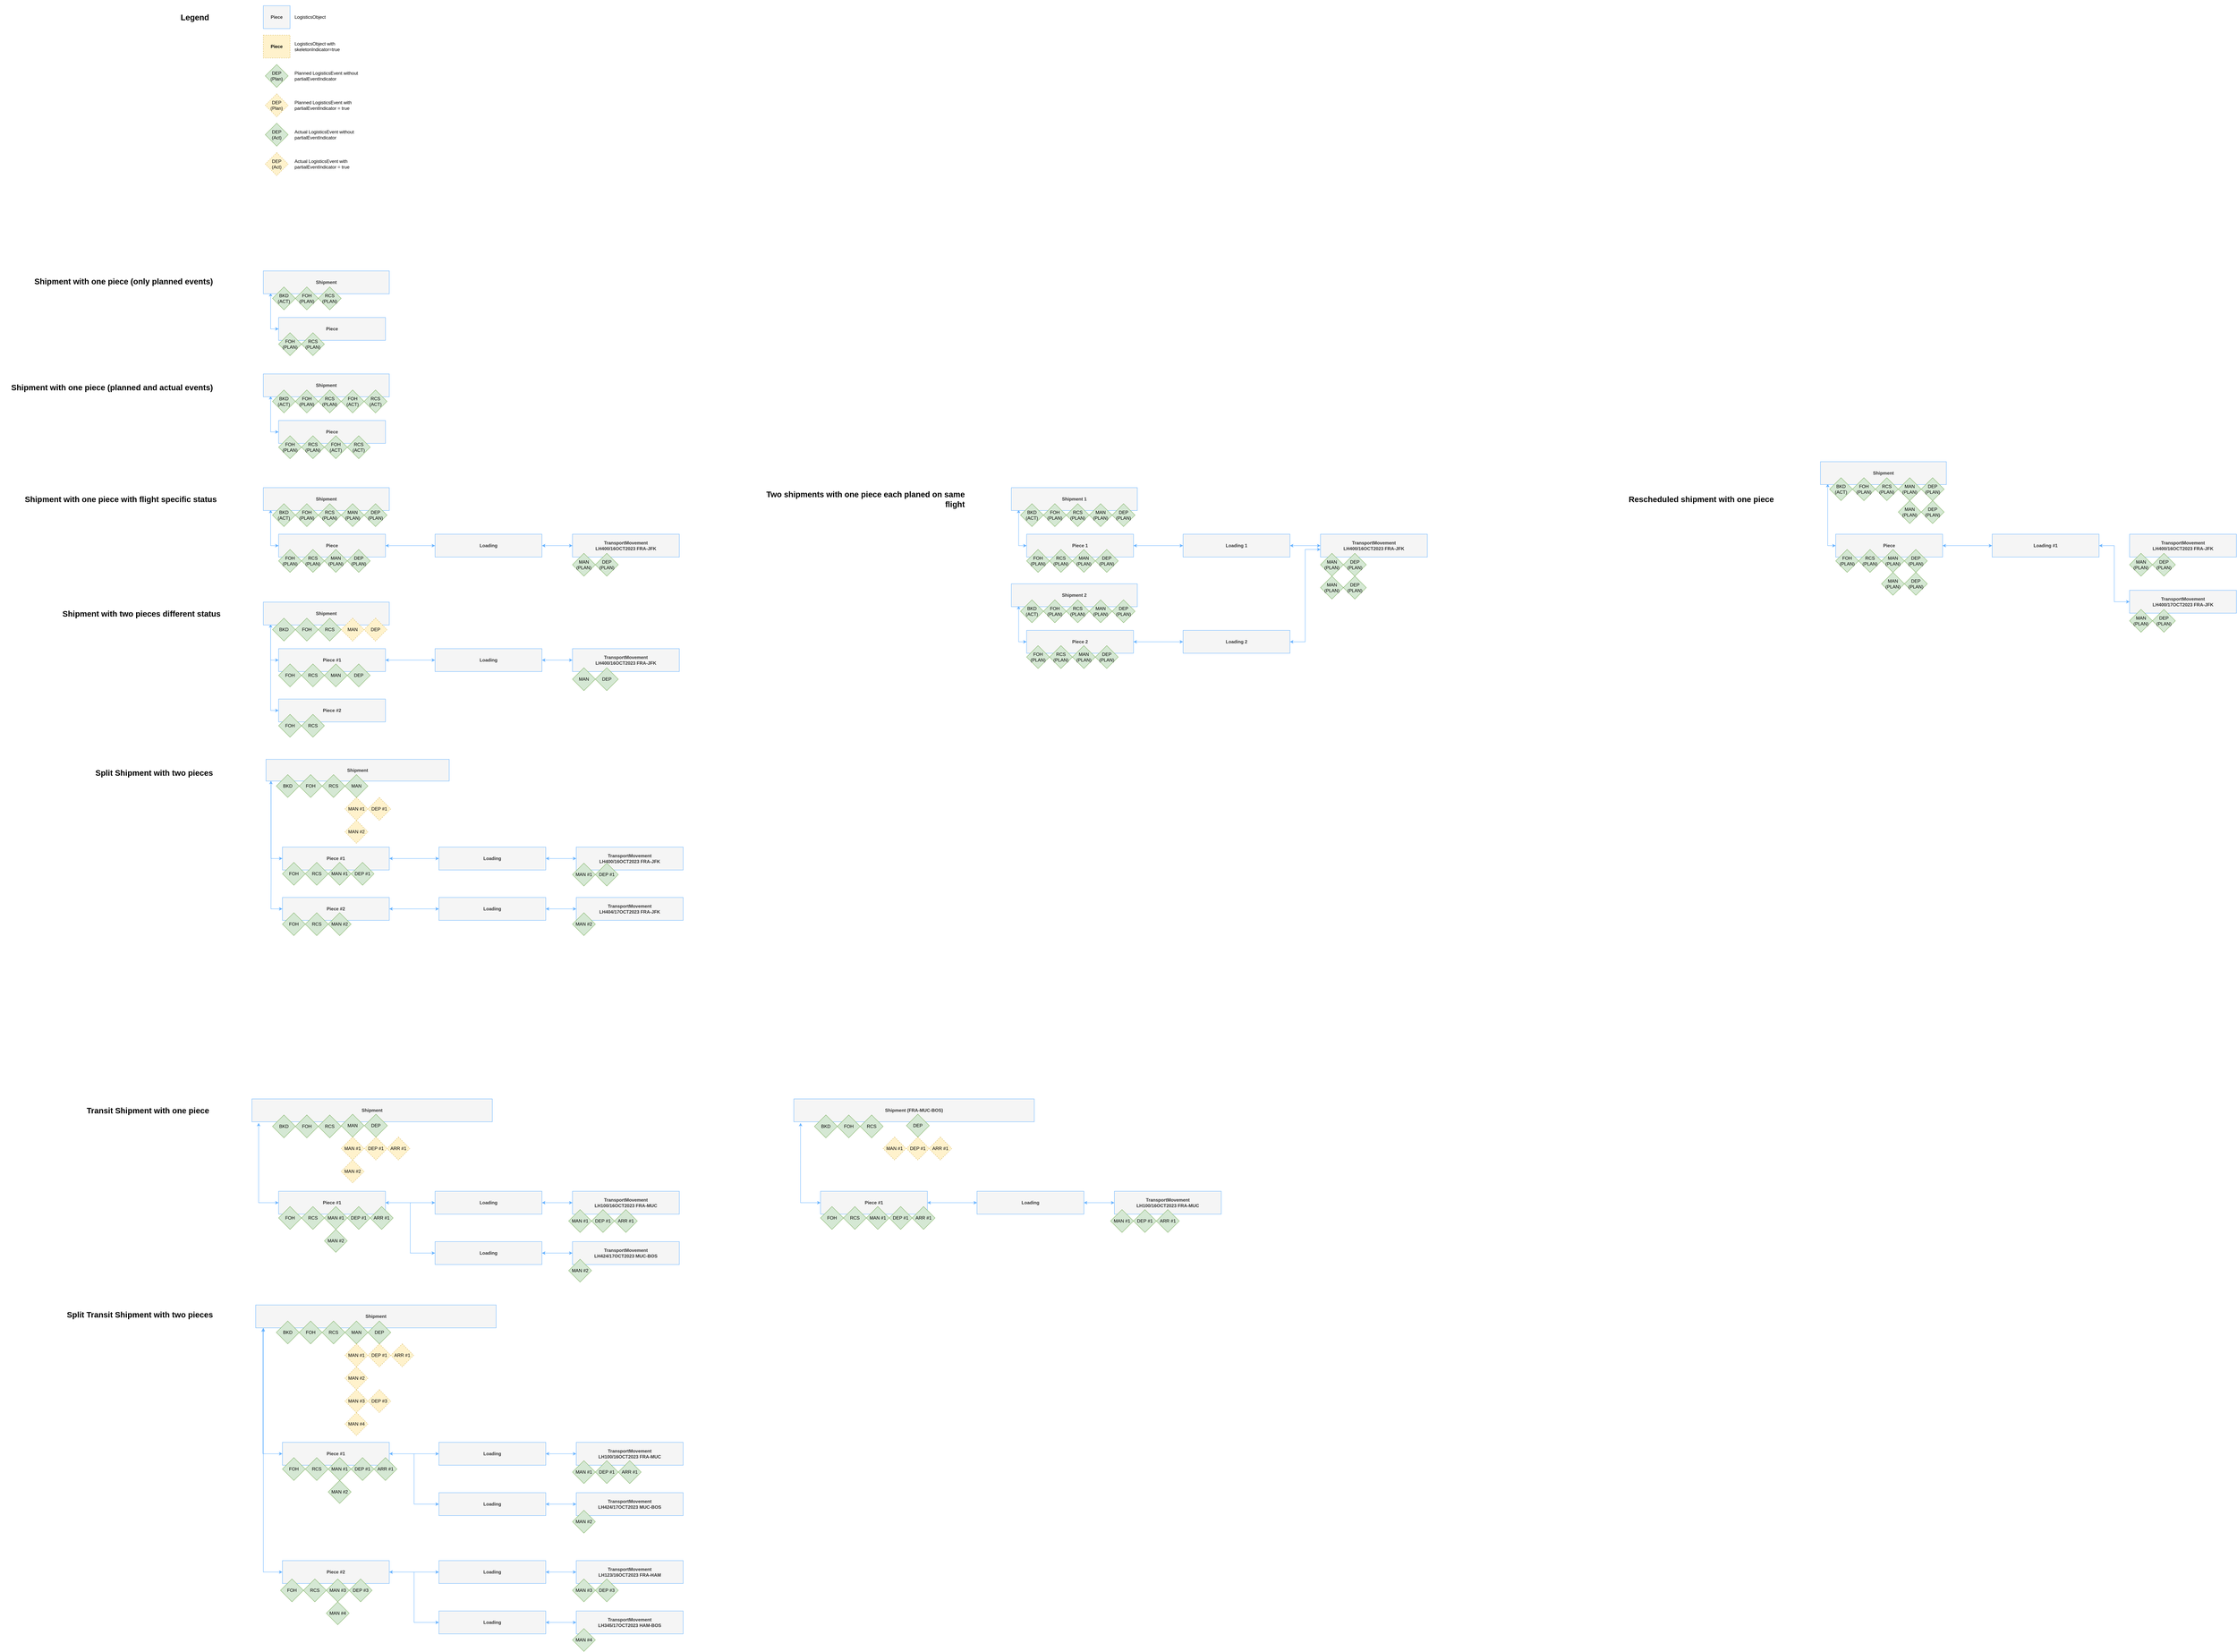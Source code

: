 <mxfile version="24.5.5" type="device">
  <diagram name="Seite-1" id="QlhiIvQ4_2E_zhbugzKK">
    <mxGraphModel dx="2069" dy="1954" grid="1" gridSize="10" guides="1" tooltips="1" connect="1" arrows="1" fold="1" page="1" pageScale="1" pageWidth="827" pageHeight="1169" math="0" shadow="0">
      <root>
        <mxCell id="0" />
        <mxCell id="1" parent="0" />
        <mxCell id="y9lGfiteLyOonodlUq__-44" value="" style="whiteSpace=wrap;html=1;strokeColor=none;" parent="1" vertex="1">
          <mxGeometry x="30" y="-820" width="400" height="475" as="geometry" />
        </mxCell>
        <mxCell id="5CUBUq4CtGVq6OdzhweH-41" value="Piece #1" style="whiteSpace=wrap;html=1;fontStyle=1;fillColor=#f5f5f5;strokeColor=#66B2FF;fontColor=#333333;" parent="1" vertex="1">
          <mxGeometry x="80" y="2302" width="280" height="60" as="geometry" />
        </mxCell>
        <mxCell id="5CUBUq4CtGVq6OdzhweH-28" value="TransportMovement&lt;br&gt;LH400/16OCT2023 FRA-JFK" style="whiteSpace=wrap;html=1;fontStyle=1;fillColor=#f5f5f5;strokeColor=#66B2FF;fontColor=#333333;" parent="1" vertex="1">
          <mxGeometry x="860" y="1400" width="280" height="60" as="geometry" />
        </mxCell>
        <mxCell id="KiZJLOA3F3ZZ3r3pBosK-10" style="edgeStyle=orthogonalEdgeStyle;rounded=0;orthogonalLoop=1;jettySize=auto;html=1;entryX=0;entryY=0.5;entryDx=0;entryDy=0;exitX=0.058;exitY=0.967;exitDx=0;exitDy=0;exitPerimeter=0;startArrow=classic;startFill=1;strokeColor=#66B2FF;" parent="1" source="KiZJLOA3F3ZZ3r3pBosK-2" target="KiZJLOA3F3ZZ3r3pBosK-4" edge="1">
          <mxGeometry relative="1" as="geometry" />
        </mxCell>
        <mxCell id="KiZJLOA3F3ZZ3r3pBosK-2" value="Shipment" style="whiteSpace=wrap;html=1;fontStyle=1;fillColor=#f5f5f5;strokeColor=#66B2FF;fontColor=#333333;" parent="1" vertex="1">
          <mxGeometry x="40" y="-110" width="330" height="60" as="geometry" />
        </mxCell>
        <mxCell id="KiZJLOA3F3ZZ3r3pBosK-4" value="Piece" style="whiteSpace=wrap;html=1;fontStyle=1;fillColor=#f5f5f5;strokeColor=#66B2FF;fontColor=#333333;" parent="1" vertex="1">
          <mxGeometry x="80" y="12" width="280" height="60" as="geometry" />
        </mxCell>
        <mxCell id="KiZJLOA3F3ZZ3r3pBosK-8" value="FOH&lt;br&gt;(PLAN)" style="rhombus;whiteSpace=wrap;html=1;labelBackgroundColor=none;labelBorderColor=none;fillColor=#d5e8d4;strokeColor=#82b366;" parent="1" vertex="1">
          <mxGeometry x="80" y="52" width="60" height="60" as="geometry" />
        </mxCell>
        <mxCell id="KiZJLOA3F3ZZ3r3pBosK-9" value="RCS&lt;br&gt;(PLAN)" style="rhombus;whiteSpace=wrap;html=1;labelBackgroundColor=none;labelBorderColor=none;fillColor=#d5e8d4;strokeColor=#82b366;" parent="1" vertex="1">
          <mxGeometry x="140" y="52" width="60" height="60" as="geometry" />
        </mxCell>
        <mxCell id="KiZJLOA3F3ZZ3r3pBosK-1" value="BKD&lt;br&gt;(ACT)" style="rhombus;whiteSpace=wrap;html=1;labelBackgroundColor=none;labelBorderColor=none;fillColor=#d5e8d4;strokeColor=#82b366;" parent="1" vertex="1">
          <mxGeometry x="64" y="-68" width="60" height="60" as="geometry" />
        </mxCell>
        <mxCell id="KiZJLOA3F3ZZ3r3pBosK-6" value="FOH&lt;br&gt;(PLAN)" style="rhombus;whiteSpace=wrap;html=1;labelBackgroundColor=none;labelBorderColor=none;fillColor=#d5e8d4;strokeColor=#82b366;" parent="1" vertex="1">
          <mxGeometry x="124" y="-68" width="60" height="60" as="geometry" />
        </mxCell>
        <mxCell id="KiZJLOA3F3ZZ3r3pBosK-7" value="RCS&lt;br&gt;(PLAN)" style="rhombus;whiteSpace=wrap;html=1;labelBackgroundColor=none;labelBorderColor=none;fillColor=#d5e8d4;strokeColor=#82b366;" parent="1" vertex="1">
          <mxGeometry x="184" y="-68" width="60" height="60" as="geometry" />
        </mxCell>
        <mxCell id="KiZJLOA3F3ZZ3r3pBosK-11" style="edgeStyle=orthogonalEdgeStyle;rounded=0;orthogonalLoop=1;jettySize=auto;html=1;entryX=0;entryY=0.5;entryDx=0;entryDy=0;exitX=0.058;exitY=0.967;exitDx=0;exitDy=0;exitPerimeter=0;startArrow=classic;startFill=1;strokeColor=#66B2FF;" parent="1" source="KiZJLOA3F3ZZ3r3pBosK-12" target="KiZJLOA3F3ZZ3r3pBosK-13" edge="1">
          <mxGeometry relative="1" as="geometry" />
        </mxCell>
        <mxCell id="KiZJLOA3F3ZZ3r3pBosK-12" value="Shipment" style="whiteSpace=wrap;html=1;fontStyle=1;fillColor=#f5f5f5;strokeColor=#66B2FF;fontColor=#333333;" parent="1" vertex="1">
          <mxGeometry x="40" y="458" width="330" height="60" as="geometry" />
        </mxCell>
        <mxCell id="KiZJLOA3F3ZZ3r3pBosK-25" style="edgeStyle=orthogonalEdgeStyle;rounded=0;orthogonalLoop=1;jettySize=auto;html=1;entryX=0;entryY=0.5;entryDx=0;entryDy=0;startArrow=classic;startFill=1;strokeColor=#66B2FF;" parent="1" source="KiZJLOA3F3ZZ3r3pBosK-13" target="KiZJLOA3F3ZZ3r3pBosK-23" edge="1">
          <mxGeometry relative="1" as="geometry" />
        </mxCell>
        <mxCell id="KiZJLOA3F3ZZ3r3pBosK-13" value="Piece" style="whiteSpace=wrap;html=1;fontStyle=1;fillColor=#f5f5f5;strokeColor=#66B2FF;fontColor=#333333;" parent="1" vertex="1">
          <mxGeometry x="80" y="580" width="280" height="60" as="geometry" />
        </mxCell>
        <mxCell id="KiZJLOA3F3ZZ3r3pBosK-14" value="FOH&lt;br&gt;(PLAN)" style="rhombus;whiteSpace=wrap;html=1;labelBackgroundColor=none;labelBorderColor=none;fillColor=#d5e8d4;strokeColor=#82b366;" parent="1" vertex="1">
          <mxGeometry x="80" y="620" width="60" height="60" as="geometry" />
        </mxCell>
        <mxCell id="KiZJLOA3F3ZZ3r3pBosK-15" value="RCS&lt;br&gt;(PLAN)" style="rhombus;whiteSpace=wrap;html=1;labelBackgroundColor=none;labelBorderColor=none;fillColor=#d5e8d4;strokeColor=#82b366;" parent="1" vertex="1">
          <mxGeometry x="140" y="620" width="60" height="60" as="geometry" />
        </mxCell>
        <mxCell id="KiZJLOA3F3ZZ3r3pBosK-16" value="BKD&lt;br&gt;(ACT)" style="rhombus;whiteSpace=wrap;html=1;labelBackgroundColor=none;labelBorderColor=none;fillColor=#d5e8d4;strokeColor=#82b366;" parent="1" vertex="1">
          <mxGeometry x="64" y="500" width="60" height="60" as="geometry" />
        </mxCell>
        <mxCell id="KiZJLOA3F3ZZ3r3pBosK-17" value="FOH&lt;br&gt;(PLAN)" style="rhombus;whiteSpace=wrap;html=1;labelBackgroundColor=none;labelBorderColor=none;fillColor=#d5e8d4;strokeColor=#82b366;" parent="1" vertex="1">
          <mxGeometry x="124" y="500" width="60" height="60" as="geometry" />
        </mxCell>
        <mxCell id="KiZJLOA3F3ZZ3r3pBosK-18" value="RCS&lt;br&gt;(PLAN)" style="rhombus;whiteSpace=wrap;html=1;labelBackgroundColor=none;labelBorderColor=none;fillColor=#d5e8d4;strokeColor=#82b366;" parent="1" vertex="1">
          <mxGeometry x="184" y="500" width="60" height="60" as="geometry" />
        </mxCell>
        <mxCell id="KiZJLOA3F3ZZ3r3pBosK-19" value="MAN&lt;br&gt;(PLAN)" style="rhombus;whiteSpace=wrap;html=1;labelBackgroundColor=none;labelBorderColor=none;fillColor=#d5e8d4;strokeColor=#82b366;" parent="1" vertex="1">
          <mxGeometry x="244" y="500" width="60" height="60" as="geometry" />
        </mxCell>
        <mxCell id="KiZJLOA3F3ZZ3r3pBosK-20" value="DEP&lt;br&gt;(PLAN)" style="rhombus;whiteSpace=wrap;html=1;labelBackgroundColor=none;labelBorderColor=none;fillColor=#d5e8d4;strokeColor=#82b366;" parent="1" vertex="1">
          <mxGeometry x="304" y="500" width="60" height="60" as="geometry" />
        </mxCell>
        <mxCell id="KiZJLOA3F3ZZ3r3pBosK-21" value="MAN&lt;br&gt;(PLAN)" style="rhombus;whiteSpace=wrap;html=1;labelBackgroundColor=none;labelBorderColor=none;fillColor=#d5e8d4;strokeColor=#82b366;" parent="1" vertex="1">
          <mxGeometry x="200" y="620" width="60" height="60" as="geometry" />
        </mxCell>
        <mxCell id="KiZJLOA3F3ZZ3r3pBosK-22" value="DEP&lt;br&gt;(PLAN)" style="rhombus;whiteSpace=wrap;html=1;labelBackgroundColor=none;labelBorderColor=none;fillColor=#d5e8d4;strokeColor=#82b366;" parent="1" vertex="1">
          <mxGeometry x="260" y="620" width="60" height="60" as="geometry" />
        </mxCell>
        <mxCell id="KiZJLOA3F3ZZ3r3pBosK-26" style="edgeStyle=orthogonalEdgeStyle;rounded=0;orthogonalLoop=1;jettySize=auto;html=1;entryX=0;entryY=0.5;entryDx=0;entryDy=0;startArrow=classic;startFill=1;strokeColor=#66B2FF;" parent="1" source="KiZJLOA3F3ZZ3r3pBosK-23" target="KiZJLOA3F3ZZ3r3pBosK-24" edge="1">
          <mxGeometry relative="1" as="geometry" />
        </mxCell>
        <mxCell id="KiZJLOA3F3ZZ3r3pBosK-23" value="Loading" style="whiteSpace=wrap;html=1;fontStyle=1;fillColor=#f5f5f5;strokeColor=#66B2FF;fontColor=#333333;" parent="1" vertex="1">
          <mxGeometry x="490" y="580" width="280" height="60" as="geometry" />
        </mxCell>
        <mxCell id="KiZJLOA3F3ZZ3r3pBosK-24" value="TransportMovement&lt;br&gt;LH400/16OCT2023 FRA-JFK" style="whiteSpace=wrap;html=1;fontStyle=1;fillColor=#f5f5f5;strokeColor=#66B2FF;fontColor=#333333;" parent="1" vertex="1">
          <mxGeometry x="850" y="580" width="280" height="60" as="geometry" />
        </mxCell>
        <mxCell id="KiZJLOA3F3ZZ3r3pBosK-27" style="edgeStyle=orthogonalEdgeStyle;rounded=0;orthogonalLoop=1;jettySize=auto;html=1;entryX=0;entryY=0.5;entryDx=0;entryDy=0;exitX=0.058;exitY=0.967;exitDx=0;exitDy=0;exitPerimeter=0;startArrow=classic;startFill=1;strokeColor=#66B2FF;" parent="1" source="KiZJLOA3F3ZZ3r3pBosK-28" target="KiZJLOA3F3ZZ3r3pBosK-30" edge="1">
          <mxGeometry relative="1" as="geometry" />
        </mxCell>
        <mxCell id="5CUBUq4CtGVq6OdzhweH-10" style="edgeStyle=orthogonalEdgeStyle;rounded=0;orthogonalLoop=1;jettySize=auto;html=1;entryX=0;entryY=0.5;entryDx=0;entryDy=0;exitX=0.058;exitY=1.008;exitDx=0;exitDy=0;exitPerimeter=0;strokeColor=#66B2FF;" parent="1" source="KiZJLOA3F3ZZ3r3pBosK-28" target="5CUBUq4CtGVq6OdzhweH-4" edge="1">
          <mxGeometry relative="1" as="geometry" />
        </mxCell>
        <mxCell id="KiZJLOA3F3ZZ3r3pBosK-28" value="Shipment" style="whiteSpace=wrap;html=1;fontStyle=1;fillColor=#f5f5f5;strokeColor=#66B2FF;fontColor=#333333;" parent="1" vertex="1">
          <mxGeometry x="40" y="758" width="330" height="60" as="geometry" />
        </mxCell>
        <mxCell id="KiZJLOA3F3ZZ3r3pBosK-29" style="edgeStyle=orthogonalEdgeStyle;rounded=0;orthogonalLoop=1;jettySize=auto;html=1;entryX=0;entryY=0.5;entryDx=0;entryDy=0;startArrow=classic;startFill=1;strokeColor=#66B2FF;" parent="1" source="KiZJLOA3F3ZZ3r3pBosK-30" target="KiZJLOA3F3ZZ3r3pBosK-41" edge="1">
          <mxGeometry relative="1" as="geometry" />
        </mxCell>
        <mxCell id="KiZJLOA3F3ZZ3r3pBosK-30" value="Piece #1" style="whiteSpace=wrap;html=1;fontStyle=1;fillColor=#f5f5f5;strokeColor=#66B2FF;fontColor=#333333;" parent="1" vertex="1">
          <mxGeometry x="80" y="880" width="280" height="60" as="geometry" />
        </mxCell>
        <mxCell id="KiZJLOA3F3ZZ3r3pBosK-31" value="FOH" style="rhombus;whiteSpace=wrap;html=1;labelBackgroundColor=none;labelBorderColor=none;fillColor=#d5e8d4;strokeColor=#82b366;" parent="1" vertex="1">
          <mxGeometry x="80" y="920" width="60" height="60" as="geometry" />
        </mxCell>
        <mxCell id="KiZJLOA3F3ZZ3r3pBosK-32" value="RCS" style="rhombus;whiteSpace=wrap;html=1;labelBackgroundColor=none;labelBorderColor=none;fillColor=#d5e8d4;strokeColor=#82b366;" parent="1" vertex="1">
          <mxGeometry x="140" y="920" width="60" height="60" as="geometry" />
        </mxCell>
        <mxCell id="KiZJLOA3F3ZZ3r3pBosK-33" value="BKD" style="rhombus;whiteSpace=wrap;html=1;labelBackgroundColor=none;labelBorderColor=none;fillColor=#d5e8d4;strokeColor=#82b366;" parent="1" vertex="1">
          <mxGeometry x="64" y="800" width="60" height="60" as="geometry" />
        </mxCell>
        <mxCell id="KiZJLOA3F3ZZ3r3pBosK-34" value="FOH" style="rhombus;whiteSpace=wrap;html=1;labelBackgroundColor=none;labelBorderColor=none;fillColor=#d5e8d4;strokeColor=#82b366;" parent="1" vertex="1">
          <mxGeometry x="124" y="800" width="60" height="60" as="geometry" />
        </mxCell>
        <mxCell id="KiZJLOA3F3ZZ3r3pBosK-35" value="RCS" style="rhombus;whiteSpace=wrap;html=1;labelBackgroundColor=none;labelBorderColor=none;fillColor=#d5e8d4;strokeColor=#82b366;" parent="1" vertex="1">
          <mxGeometry x="184" y="800" width="60" height="60" as="geometry" />
        </mxCell>
        <mxCell id="KiZJLOA3F3ZZ3r3pBosK-36" value="MAN" style="rhombus;whiteSpace=wrap;html=1;labelBackgroundColor=none;labelBorderColor=none;fillColor=#fff2cc;gradientDirection=east;strokeColor=#d6b656;dashed=1;" parent="1" vertex="1">
          <mxGeometry x="244" y="800" width="60" height="60" as="geometry" />
        </mxCell>
        <mxCell id="KiZJLOA3F3ZZ3r3pBosK-37" value="DEP" style="rhombus;whiteSpace=wrap;html=1;labelBackgroundColor=none;labelBorderColor=none;fillColor=#fff2cc;gradientDirection=east;strokeColor=#d6b656;dashed=1;" parent="1" vertex="1">
          <mxGeometry x="304" y="800" width="60" height="60" as="geometry" />
        </mxCell>
        <mxCell id="KiZJLOA3F3ZZ3r3pBosK-38" value="MAN" style="rhombus;whiteSpace=wrap;html=1;labelBackgroundColor=none;labelBorderColor=none;fillColor=#d5e8d4;strokeColor=#82b366;" parent="1" vertex="1">
          <mxGeometry x="200" y="920" width="60" height="60" as="geometry" />
        </mxCell>
        <mxCell id="KiZJLOA3F3ZZ3r3pBosK-39" value="DEP" style="rhombus;whiteSpace=wrap;html=1;labelBackgroundColor=none;labelBorderColor=none;fillColor=#d5e8d4;strokeColor=#82b366;" parent="1" vertex="1">
          <mxGeometry x="260" y="920" width="60" height="60" as="geometry" />
        </mxCell>
        <mxCell id="KiZJLOA3F3ZZ3r3pBosK-40" style="edgeStyle=orthogonalEdgeStyle;rounded=0;orthogonalLoop=1;jettySize=auto;html=1;entryX=0;entryY=0.5;entryDx=0;entryDy=0;startArrow=classic;startFill=1;strokeColor=#66B2FF;" parent="1" source="KiZJLOA3F3ZZ3r3pBosK-41" target="5CUBUq4CtGVq6OdzhweH-1" edge="1">
          <mxGeometry relative="1" as="geometry">
            <mxPoint x="850" y="910" as="targetPoint" />
          </mxGeometry>
        </mxCell>
        <mxCell id="KiZJLOA3F3ZZ3r3pBosK-41" value="Loading" style="whiteSpace=wrap;html=1;fontStyle=1;fillColor=#f5f5f5;strokeColor=#66B2FF;fontColor=#333333;" parent="1" vertex="1">
          <mxGeometry x="490" y="880" width="280" height="60" as="geometry" />
        </mxCell>
        <mxCell id="5CUBUq4CtGVq6OdzhweH-1" value="TransportMovement&lt;br&gt;LH400/16OCT2023 FRA-JFK" style="whiteSpace=wrap;html=1;fontStyle=1;fillColor=#f5f5f5;strokeColor=#66B2FF;fontColor=#333333;" parent="1" vertex="1">
          <mxGeometry x="850" y="880" width="280" height="60" as="geometry" />
        </mxCell>
        <mxCell id="5CUBUq4CtGVq6OdzhweH-4" value="Piece #2" style="whiteSpace=wrap;html=1;fontStyle=1;fillColor=#f5f5f5;strokeColor=#66B2FF;fontColor=#333333;" parent="1" vertex="1">
          <mxGeometry x="80" y="1012" width="280" height="60" as="geometry" />
        </mxCell>
        <mxCell id="5CUBUq4CtGVq6OdzhweH-5" value="FOH" style="rhombus;whiteSpace=wrap;html=1;labelBackgroundColor=none;labelBorderColor=none;fillColor=#d5e8d4;strokeColor=#82b366;" parent="1" vertex="1">
          <mxGeometry x="80" y="1052" width="60" height="60" as="geometry" />
        </mxCell>
        <mxCell id="5CUBUq4CtGVq6OdzhweH-6" value="RCS" style="rhombus;whiteSpace=wrap;html=1;labelBackgroundColor=none;labelBorderColor=none;fillColor=#d5e8d4;strokeColor=#82b366;" parent="1" vertex="1">
          <mxGeometry x="140" y="1052" width="60" height="60" as="geometry" />
        </mxCell>
        <mxCell id="5CUBUq4CtGVq6OdzhweH-12" style="edgeStyle=orthogonalEdgeStyle;rounded=0;orthogonalLoop=1;jettySize=auto;html=1;entryX=0;entryY=0.5;entryDx=0;entryDy=0;exitX=0.027;exitY=0.987;exitDx=0;exitDy=0;exitPerimeter=0;startArrow=classic;startFill=1;strokeColor=#66B2FF;" parent="1" source="5CUBUq4CtGVq6OdzhweH-14" target="5CUBUq4CtGVq6OdzhweH-16" edge="1">
          <mxGeometry relative="1" as="geometry">
            <Array as="points">
              <mxPoint x="60" y="1430" />
            </Array>
          </mxGeometry>
        </mxCell>
        <mxCell id="5CUBUq4CtGVq6OdzhweH-13" style="edgeStyle=orthogonalEdgeStyle;rounded=0;orthogonalLoop=1;jettySize=auto;html=1;entryX=0;entryY=0.5;entryDx=0;entryDy=0;exitX=0.028;exitY=0.987;exitDx=0;exitDy=0;exitPerimeter=0;strokeColor=#66B2FF;" parent="1" source="5CUBUq4CtGVq6OdzhweH-14" target="5CUBUq4CtGVq6OdzhweH-29" edge="1">
          <mxGeometry relative="1" as="geometry">
            <Array as="points">
              <mxPoint x="60" y="1492" />
              <mxPoint x="60" y="1682" />
            </Array>
          </mxGeometry>
        </mxCell>
        <mxCell id="5CUBUq4CtGVq6OdzhweH-14" value="Shipment" style="whiteSpace=wrap;html=1;fontStyle=1;fillColor=#f5f5f5;strokeColor=#66B2FF;fontColor=#333333;" parent="1" vertex="1">
          <mxGeometry x="47" y="1170" width="480" height="57" as="geometry" />
        </mxCell>
        <mxCell id="5CUBUq4CtGVq6OdzhweH-15" style="edgeStyle=orthogonalEdgeStyle;rounded=0;orthogonalLoop=1;jettySize=auto;html=1;entryX=0;entryY=0.5;entryDx=0;entryDy=0;startArrow=classic;startFill=1;strokeColor=#66B2FF;" parent="1" source="5CUBUq4CtGVq6OdzhweH-16" target="5CUBUq4CtGVq6OdzhweH-27" edge="1">
          <mxGeometry relative="1" as="geometry" />
        </mxCell>
        <mxCell id="5CUBUq4CtGVq6OdzhweH-16" value="Piece #1" style="whiteSpace=wrap;html=1;fontStyle=1;fillColor=#f5f5f5;strokeColor=#66B2FF;fontColor=#333333;" parent="1" vertex="1">
          <mxGeometry x="90" y="1400" width="280" height="60" as="geometry" />
        </mxCell>
        <mxCell id="5CUBUq4CtGVq6OdzhweH-17" value="FOH" style="rhombus;whiteSpace=wrap;html=1;labelBackgroundColor=none;labelBorderColor=none;fillColor=#d5e8d4;strokeColor=#82b366;" parent="1" vertex="1">
          <mxGeometry x="90" y="1440" width="60" height="60" as="geometry" />
        </mxCell>
        <mxCell id="5CUBUq4CtGVq6OdzhweH-18" value="RCS" style="rhombus;whiteSpace=wrap;html=1;labelBackgroundColor=none;labelBorderColor=none;fillColor=#d5e8d4;strokeColor=#82b366;" parent="1" vertex="1">
          <mxGeometry x="150" y="1440" width="60" height="60" as="geometry" />
        </mxCell>
        <mxCell id="5CUBUq4CtGVq6OdzhweH-19" value="BKD" style="rhombus;whiteSpace=wrap;html=1;labelBackgroundColor=none;labelBorderColor=none;fillColor=#d5e8d4;strokeColor=#82b366;" parent="1" vertex="1">
          <mxGeometry x="74" y="1210" width="60" height="60" as="geometry" />
        </mxCell>
        <mxCell id="5CUBUq4CtGVq6OdzhweH-20" value="FOH" style="rhombus;whiteSpace=wrap;html=1;labelBackgroundColor=none;labelBorderColor=none;fillColor=#d5e8d4;strokeColor=#82b366;" parent="1" vertex="1">
          <mxGeometry x="134" y="1210" width="60" height="60" as="geometry" />
        </mxCell>
        <mxCell id="5CUBUq4CtGVq6OdzhweH-21" value="RCS" style="rhombus;whiteSpace=wrap;html=1;labelBackgroundColor=none;labelBorderColor=none;fillColor=#d5e8d4;strokeColor=#82b366;" parent="1" vertex="1">
          <mxGeometry x="194" y="1210" width="60" height="60" as="geometry" />
        </mxCell>
        <mxCell id="5CUBUq4CtGVq6OdzhweH-22" value="MAN #1" style="rhombus;whiteSpace=wrap;html=1;labelBackgroundColor=none;labelBorderColor=none;fillColor=#fff2cc;strokeColor=#d6b656;dashed=1;" parent="1" vertex="1">
          <mxGeometry x="254" y="1270" width="60" height="60" as="geometry" />
        </mxCell>
        <mxCell id="5CUBUq4CtGVq6OdzhweH-23" value="DEP #1" style="rhombus;whiteSpace=wrap;html=1;labelBackgroundColor=none;labelBorderColor=none;fillColor=#fff2cc;gradientDirection=east;strokeColor=#d6b656;dashed=1;" parent="1" vertex="1">
          <mxGeometry x="314" y="1270" width="60" height="60" as="geometry" />
        </mxCell>
        <mxCell id="5CUBUq4CtGVq6OdzhweH-24" value="MAN #1" style="rhombus;whiteSpace=wrap;html=1;labelBackgroundColor=none;labelBorderColor=none;fillColor=#d5e8d4;strokeColor=#82b366;" parent="1" vertex="1">
          <mxGeometry x="210" y="1440" width="60" height="60" as="geometry" />
        </mxCell>
        <mxCell id="5CUBUq4CtGVq6OdzhweH-25" value="DEP #1" style="rhombus;whiteSpace=wrap;html=1;labelBackgroundColor=none;labelBorderColor=none;fillColor=#d5e8d4;strokeColor=#82b366;" parent="1" vertex="1">
          <mxGeometry x="270" y="1440" width="60" height="60" as="geometry" />
        </mxCell>
        <mxCell id="5CUBUq4CtGVq6OdzhweH-26" style="edgeStyle=orthogonalEdgeStyle;rounded=0;orthogonalLoop=1;jettySize=auto;html=1;entryX=0;entryY=0.5;entryDx=0;entryDy=0;startArrow=classic;startFill=1;strokeColor=#66B2FF;" parent="1" source="5CUBUq4CtGVq6OdzhweH-27" target="5CUBUq4CtGVq6OdzhweH-28" edge="1">
          <mxGeometry relative="1" as="geometry">
            <mxPoint x="860" y="1430" as="targetPoint" />
          </mxGeometry>
        </mxCell>
        <mxCell id="5CUBUq4CtGVq6OdzhweH-27" value="Loading" style="whiteSpace=wrap;html=1;fontStyle=1;fillColor=#f5f5f5;strokeColor=#66B2FF;fontColor=#333333;" parent="1" vertex="1">
          <mxGeometry x="500" y="1400" width="280" height="60" as="geometry" />
        </mxCell>
        <mxCell id="5CUBUq4CtGVq6OdzhweH-35" style="edgeStyle=orthogonalEdgeStyle;rounded=0;orthogonalLoop=1;jettySize=auto;html=1;startArrow=classic;startFill=1;strokeColor=#66B2FF;" parent="1" source="5CUBUq4CtGVq6OdzhweH-29" target="5CUBUq4CtGVq6OdzhweH-33" edge="1">
          <mxGeometry relative="1" as="geometry" />
        </mxCell>
        <mxCell id="5CUBUq4CtGVq6OdzhweH-29" value="Piece #2" style="whiteSpace=wrap;html=1;fontStyle=1;fillColor=#f5f5f5;strokeColor=#66B2FF;fontColor=#333333;" parent="1" vertex="1">
          <mxGeometry x="90" y="1532" width="280" height="60" as="geometry" />
        </mxCell>
        <mxCell id="5CUBUq4CtGVq6OdzhweH-30" value="FOH" style="rhombus;whiteSpace=wrap;html=1;labelBackgroundColor=none;labelBorderColor=none;fillColor=#d5e8d4;strokeColor=#82b366;" parent="1" vertex="1">
          <mxGeometry x="90" y="1572" width="60" height="60" as="geometry" />
        </mxCell>
        <mxCell id="5CUBUq4CtGVq6OdzhweH-31" value="RCS" style="rhombus;whiteSpace=wrap;html=1;labelBackgroundColor=none;labelBorderColor=none;fillColor=#d5e8d4;strokeColor=#82b366;" parent="1" vertex="1">
          <mxGeometry x="150" y="1572" width="60" height="60" as="geometry" />
        </mxCell>
        <mxCell id="5CUBUq4CtGVq6OdzhweH-32" style="edgeStyle=orthogonalEdgeStyle;rounded=0;orthogonalLoop=1;jettySize=auto;html=1;entryX=0;entryY=0.5;entryDx=0;entryDy=0;startArrow=classic;startFill=1;strokeColor=#66B2FF;" parent="1" source="5CUBUq4CtGVq6OdzhweH-33" target="5CUBUq4CtGVq6OdzhweH-34" edge="1">
          <mxGeometry relative="1" as="geometry">
            <mxPoint x="860" y="1562" as="targetPoint" />
          </mxGeometry>
        </mxCell>
        <mxCell id="5CUBUq4CtGVq6OdzhweH-33" value="Loading" style="whiteSpace=wrap;html=1;fontStyle=1;fillColor=#f5f5f5;strokeColor=#66B2FF;fontColor=#333333;" parent="1" vertex="1">
          <mxGeometry x="500" y="1532" width="280" height="60" as="geometry" />
        </mxCell>
        <mxCell id="5CUBUq4CtGVq6OdzhweH-34" value="TransportMovement&lt;br&gt;LH404/17OCT2023 FRA-JFK" style="whiteSpace=wrap;html=1;fontStyle=1;fillColor=#f5f5f5;strokeColor=#66B2FF;fontColor=#333333;" parent="1" vertex="1">
          <mxGeometry x="860" y="1532" width="280" height="60" as="geometry" />
        </mxCell>
        <mxCell id="5CUBUq4CtGVq6OdzhweH-36" value="MAN #2" style="rhombus;whiteSpace=wrap;html=1;labelBackgroundColor=none;labelBorderColor=none;fillColor=#d5e8d4;strokeColor=#82b366;" parent="1" vertex="1">
          <mxGeometry x="210" y="1572" width="60" height="60" as="geometry" />
        </mxCell>
        <mxCell id="5CUBUq4CtGVq6OdzhweH-165" style="edgeStyle=orthogonalEdgeStyle;rounded=0;orthogonalLoop=1;jettySize=auto;html=1;entryX=0;entryY=0.5;entryDx=0;entryDy=0;exitX=0.028;exitY=1.047;exitDx=0;exitDy=0;exitPerimeter=0;strokeColor=#66B2FF;startArrow=classic;startFill=1;" parent="1" source="5CUBUq4CtGVq6OdzhweH-39" target="5CUBUq4CtGVq6OdzhweH-41" edge="1">
          <mxGeometry relative="1" as="geometry">
            <Array as="points">
              <mxPoint x="28" y="2332" />
            </Array>
          </mxGeometry>
        </mxCell>
        <mxCell id="5CUBUq4CtGVq6OdzhweH-39" value="Shipment" style="whiteSpace=wrap;html=1;fontStyle=1;fillColor=#f5f5f5;strokeColor=#66B2FF;fontColor=#333333;" parent="1" vertex="1">
          <mxGeometry x="10" y="2060" width="630" height="60" as="geometry" />
        </mxCell>
        <mxCell id="5CUBUq4CtGVq6OdzhweH-40" style="edgeStyle=orthogonalEdgeStyle;rounded=0;orthogonalLoop=1;jettySize=auto;html=1;entryX=0;entryY=0.5;entryDx=0;entryDy=0;startArrow=classic;startFill=1;strokeColor=#66B2FF;" parent="1" source="5CUBUq4CtGVq6OdzhweH-41" target="5CUBUq4CtGVq6OdzhweH-52" edge="1">
          <mxGeometry relative="1" as="geometry" />
        </mxCell>
        <mxCell id="5CUBUq4CtGVq6OdzhweH-42" value="FOH" style="rhombus;whiteSpace=wrap;html=1;labelBackgroundColor=none;labelBorderColor=none;fillColor=#d5e8d4;strokeColor=#82b366;" parent="1" vertex="1">
          <mxGeometry x="80" y="2342" width="60" height="60" as="geometry" />
        </mxCell>
        <mxCell id="5CUBUq4CtGVq6OdzhweH-43" value="RCS" style="rhombus;whiteSpace=wrap;html=1;labelBackgroundColor=none;labelBorderColor=none;fillColor=#d5e8d4;strokeColor=#82b366;" parent="1" vertex="1">
          <mxGeometry x="140" y="2342" width="60" height="60" as="geometry" />
        </mxCell>
        <mxCell id="5CUBUq4CtGVq6OdzhweH-44" value="BKD" style="rhombus;whiteSpace=wrap;html=1;labelBackgroundColor=none;labelBorderColor=none;fillColor=#d5e8d4;strokeColor=#82b366;" parent="1" vertex="1">
          <mxGeometry x="64" y="2102" width="60" height="60" as="geometry" />
        </mxCell>
        <mxCell id="5CUBUq4CtGVq6OdzhweH-45" value="FOH" style="rhombus;whiteSpace=wrap;html=1;labelBackgroundColor=none;labelBorderColor=none;fillColor=#d5e8d4;strokeColor=#82b366;" parent="1" vertex="1">
          <mxGeometry x="124" y="2102" width="60" height="60" as="geometry" />
        </mxCell>
        <mxCell id="5CUBUq4CtGVq6OdzhweH-46" value="RCS" style="rhombus;whiteSpace=wrap;html=1;labelBackgroundColor=none;labelBorderColor=none;fillColor=#d5e8d4;strokeColor=#82b366;" parent="1" vertex="1">
          <mxGeometry x="184" y="2102" width="60" height="60" as="geometry" />
        </mxCell>
        <mxCell id="5CUBUq4CtGVq6OdzhweH-47" value="MAN #1" style="rhombus;whiteSpace=wrap;html=1;labelBackgroundColor=none;labelBorderColor=none;fillColor=#fff2cc;gradientDirection=east;strokeColor=#d6b656;dashed=1;" parent="1" vertex="1">
          <mxGeometry x="244" y="2160" width="60" height="60" as="geometry" />
        </mxCell>
        <mxCell id="5CUBUq4CtGVq6OdzhweH-48" value="DEP #1" style="rhombus;whiteSpace=wrap;html=1;labelBackgroundColor=none;labelBorderColor=none;fillColor=#fff2cc;gradientDirection=east;strokeColor=#d6b656;dashed=1;" parent="1" vertex="1">
          <mxGeometry x="305" y="2160" width="60" height="60" as="geometry" />
        </mxCell>
        <mxCell id="5CUBUq4CtGVq6OdzhweH-49" value="MAN #1" style="rhombus;whiteSpace=wrap;html=1;labelBackgroundColor=none;labelBorderColor=none;fillColor=#d5e8d4;strokeColor=#82b366;" parent="1" vertex="1">
          <mxGeometry x="200" y="2342" width="60" height="60" as="geometry" />
        </mxCell>
        <mxCell id="5CUBUq4CtGVq6OdzhweH-50" value="DEP #1" style="rhombus;whiteSpace=wrap;html=1;labelBackgroundColor=none;labelBorderColor=none;fillColor=#d5e8d4;strokeColor=#82b366;" parent="1" vertex="1">
          <mxGeometry x="260" y="2342" width="60" height="60" as="geometry" />
        </mxCell>
        <mxCell id="5CUBUq4CtGVq6OdzhweH-51" style="edgeStyle=orthogonalEdgeStyle;rounded=0;orthogonalLoop=1;jettySize=auto;html=1;entryX=0;entryY=0.5;entryDx=0;entryDy=0;startArrow=classic;startFill=1;strokeColor=#66B2FF;" parent="1" source="5CUBUq4CtGVq6OdzhweH-52" target="5CUBUq4CtGVq6OdzhweH-53" edge="1">
          <mxGeometry relative="1" as="geometry">
            <mxPoint x="850" y="2332" as="targetPoint" />
          </mxGeometry>
        </mxCell>
        <mxCell id="5CUBUq4CtGVq6OdzhweH-52" value="Loading" style="whiteSpace=wrap;html=1;fontStyle=1;fillColor=#f5f5f5;strokeColor=#66B2FF;fontColor=#333333;" parent="1" vertex="1">
          <mxGeometry x="490" y="2302" width="280" height="60" as="geometry" />
        </mxCell>
        <mxCell id="5CUBUq4CtGVq6OdzhweH-53" value="TransportMovement&lt;br&gt;LH100/16OCT2023 FRA-MUC" style="whiteSpace=wrap;html=1;fontStyle=1;fillColor=#f5f5f5;strokeColor=#66B2FF;fontColor=#333333;" parent="1" vertex="1">
          <mxGeometry x="850" y="2302" width="280" height="60" as="geometry" />
        </mxCell>
        <mxCell id="5CUBUq4CtGVq6OdzhweH-57" value="Split Shipment with two pieces" style="text;html=1;strokeColor=none;fillColor=none;align=right;verticalAlign=middle;whiteSpace=wrap;rounded=0;fontSize=21;fontStyle=1" parent="1" vertex="1">
          <mxGeometry x="-640" y="1190" width="550" height="30" as="geometry" />
        </mxCell>
        <mxCell id="5CUBUq4CtGVq6OdzhweH-58" value="Shipment with two pieces different status" style="text;html=1;strokeColor=none;fillColor=none;align=right;verticalAlign=middle;whiteSpace=wrap;rounded=0;fontSize=21;fontStyle=1" parent="1" vertex="1">
          <mxGeometry x="-620" y="773" width="550" height="30" as="geometry" />
        </mxCell>
        <mxCell id="5CUBUq4CtGVq6OdzhweH-59" value="Shipment with one piece (only planned events)" style="text;html=1;strokeColor=none;fillColor=none;align=right;verticalAlign=middle;whiteSpace=wrap;rounded=0;fontSize=21;fontStyle=1" parent="1" vertex="1">
          <mxGeometry x="-640" y="-98" width="550" height="30" as="geometry" />
        </mxCell>
        <mxCell id="5CUBUq4CtGVq6OdzhweH-60" value="Shipment with one piece with flight specific status" style="text;html=1;strokeColor=none;fillColor=none;align=right;verticalAlign=middle;whiteSpace=wrap;rounded=0;fontSize=21;fontStyle=1" parent="1" vertex="1">
          <mxGeometry x="-630" y="473" width="550" height="30" as="geometry" />
        </mxCell>
        <mxCell id="5CUBUq4CtGVq6OdzhweH-61" value="Transit Shipment with one piece" style="text;html=1;strokeColor=none;fillColor=none;align=right;verticalAlign=middle;whiteSpace=wrap;rounded=0;fontSize=21;fontStyle=1" parent="1" vertex="1">
          <mxGeometry x="-650" y="2075" width="550" height="30" as="geometry" />
        </mxCell>
        <mxCell id="5CUBUq4CtGVq6OdzhweH-68" style="edgeStyle=orthogonalEdgeStyle;rounded=0;orthogonalLoop=1;jettySize=auto;html=1;entryX=0;entryY=0.5;entryDx=0;entryDy=0;startArrow=classic;startFill=1;strokeColor=#66B2FF;" parent="1" source="5CUBUq4CtGVq6OdzhweH-62" target="5CUBUq4CtGVq6OdzhweH-67" edge="1">
          <mxGeometry relative="1" as="geometry" />
        </mxCell>
        <mxCell id="5CUBUq4CtGVq6OdzhweH-62" value="Loading" style="whiteSpace=wrap;html=1;fontStyle=1;fillColor=#f5f5f5;strokeColor=#66B2FF;fontColor=#333333;" parent="1" vertex="1">
          <mxGeometry x="490" y="2434" width="280" height="60" as="geometry" />
        </mxCell>
        <mxCell id="5CUBUq4CtGVq6OdzhweH-63" style="edgeStyle=orthogonalEdgeStyle;rounded=0;orthogonalLoop=1;jettySize=auto;html=1;entryX=0;entryY=0.5;entryDx=0;entryDy=0;startArrow=classic;startFill=1;exitX=1;exitY=0.5;exitDx=0;exitDy=0;strokeColor=#66B2FF;" parent="1" source="5CUBUq4CtGVq6OdzhweH-41" target="5CUBUq4CtGVq6OdzhweH-62" edge="1">
          <mxGeometry relative="1" as="geometry">
            <mxPoint x="370" y="2342" as="sourcePoint" />
            <mxPoint x="500" y="2342" as="targetPoint" />
          </mxGeometry>
        </mxCell>
        <mxCell id="5CUBUq4CtGVq6OdzhweH-64" value="ARR #1" style="rhombus;whiteSpace=wrap;html=1;labelBackgroundColor=none;labelBorderColor=none;fillColor=#d5e8d4;strokeColor=#82b366;" parent="1" vertex="1">
          <mxGeometry x="320" y="2342" width="60" height="60" as="geometry" />
        </mxCell>
        <mxCell id="5CUBUq4CtGVq6OdzhweH-65" value="MAN #2" style="rhombus;whiteSpace=wrap;html=1;labelBackgroundColor=none;labelBorderColor=none;fillColor=#d5e8d4;strokeColor=#82b366;" parent="1" vertex="1">
          <mxGeometry x="200" y="2402" width="60" height="60" as="geometry" />
        </mxCell>
        <mxCell id="5CUBUq4CtGVq6OdzhweH-67" value="TransportMovement&lt;br&gt;LH424/17OCT2023 MUC-BOS" style="whiteSpace=wrap;html=1;fontStyle=1;fillColor=#f5f5f5;strokeColor=#66B2FF;fontColor=#333333;" parent="1" vertex="1">
          <mxGeometry x="850" y="2434" width="280" height="60" as="geometry" />
        </mxCell>
        <mxCell id="5CUBUq4CtGVq6OdzhweH-69" value="MAN #1" style="rhombus;whiteSpace=wrap;html=1;labelBackgroundColor=none;labelBorderColor=none;fillColor=#d5e8d4;strokeColor=#82b366;" parent="1" vertex="1">
          <mxGeometry x="850" y="1442" width="60" height="60" as="geometry" />
        </mxCell>
        <mxCell id="5CUBUq4CtGVq6OdzhweH-70" value="DEP #1" style="rhombus;whiteSpace=wrap;html=1;labelBackgroundColor=none;labelBorderColor=none;fillColor=#d5e8d4;strokeColor=#82b366;" parent="1" vertex="1">
          <mxGeometry x="910" y="1442" width="60" height="60" as="geometry" />
        </mxCell>
        <mxCell id="5CUBUq4CtGVq6OdzhweH-71" value="MAN #2" style="rhombus;whiteSpace=wrap;html=1;labelBackgroundColor=none;labelBorderColor=none;fillColor=#d5e8d4;strokeColor=#82b366;" parent="1" vertex="1">
          <mxGeometry x="850" y="1572" width="60" height="60" as="geometry" />
        </mxCell>
        <mxCell id="5CUBUq4CtGVq6OdzhweH-72" value="MAN #1" style="rhombus;whiteSpace=wrap;html=1;labelBackgroundColor=none;labelBorderColor=none;fillColor=#d5e8d4;strokeColor=#82b366;" parent="1" vertex="1">
          <mxGeometry x="840" y="2350" width="60" height="60" as="geometry" />
        </mxCell>
        <mxCell id="5CUBUq4CtGVq6OdzhweH-73" value="DEP #1" style="rhombus;whiteSpace=wrap;html=1;labelBackgroundColor=none;labelBorderColor=none;fillColor=#d5e8d4;strokeColor=#82b366;" parent="1" vertex="1">
          <mxGeometry x="900" y="2350" width="60" height="60" as="geometry" />
        </mxCell>
        <mxCell id="5CUBUq4CtGVq6OdzhweH-74" value="ARR #1" style="rhombus;whiteSpace=wrap;html=1;labelBackgroundColor=none;labelBorderColor=none;fillColor=#d5e8d4;strokeColor=#82b366;" parent="1" vertex="1">
          <mxGeometry x="960" y="2350" width="60" height="60" as="geometry" />
        </mxCell>
        <mxCell id="5CUBUq4CtGVq6OdzhweH-75" value="MAN #2" style="rhombus;whiteSpace=wrap;html=1;labelBackgroundColor=none;labelBorderColor=none;fillColor=#d5e8d4;strokeColor=#82b366;" parent="1" vertex="1">
          <mxGeometry x="840" y="2480" width="60" height="60" as="geometry" />
        </mxCell>
        <mxCell id="5CUBUq4CtGVq6OdzhweH-77" value="MAN" style="rhombus;whiteSpace=wrap;html=1;labelBackgroundColor=none;labelBorderColor=none;fillColor=#d5e8d4;strokeColor=#82b366;" parent="1" vertex="1">
          <mxGeometry x="850" y="930" width="60" height="60" as="geometry" />
        </mxCell>
        <mxCell id="5CUBUq4CtGVq6OdzhweH-78" value="DEP" style="rhombus;whiteSpace=wrap;html=1;labelBackgroundColor=none;labelBorderColor=none;fillColor=#d5e8d4;strokeColor=#82b366;" parent="1" vertex="1">
          <mxGeometry x="910" y="930" width="60" height="60" as="geometry" />
        </mxCell>
        <mxCell id="5CUBUq4CtGVq6OdzhweH-79" value="MAN&lt;br&gt;(PLAN)" style="rhombus;whiteSpace=wrap;html=1;labelBackgroundColor=none;labelBorderColor=none;fillColor=#d5e8d4;strokeColor=#82b366;" parent="1" vertex="1">
          <mxGeometry x="850" y="630" width="60" height="60" as="geometry" />
        </mxCell>
        <mxCell id="5CUBUq4CtGVq6OdzhweH-80" value="DEP&lt;br&gt;(PLAN)" style="rhombus;whiteSpace=wrap;html=1;labelBackgroundColor=none;labelBorderColor=none;fillColor=#d5e8d4;strokeColor=#82b366;" parent="1" vertex="1">
          <mxGeometry x="910" y="630" width="60" height="60" as="geometry" />
        </mxCell>
        <mxCell id="5CUBUq4CtGVq6OdzhweH-81" value="ARR #1" style="rhombus;whiteSpace=wrap;html=1;labelBackgroundColor=none;labelBorderColor=none;fillColor=#fff2cc;strokeColor=#d6b656;dashed=1;" parent="1" vertex="1">
          <mxGeometry x="364" y="2160" width="60" height="60" as="geometry" />
        </mxCell>
        <mxCell id="5CUBUq4CtGVq6OdzhweH-82" value="MAN #2" style="rhombus;whiteSpace=wrap;html=1;labelBackgroundColor=none;labelBorderColor=none;fillColor=#fff2cc;strokeColor=#d6b656;dashed=1;" parent="1" vertex="1">
          <mxGeometry x="244" y="2220" width="60" height="60" as="geometry" />
        </mxCell>
        <mxCell id="5CUBUq4CtGVq6OdzhweH-109" value="MAN #2" style="rhombus;whiteSpace=wrap;html=1;labelBackgroundColor=none;labelBorderColor=none;fillColor=#fff2cc;strokeColor=#d6b656;dashed=1;" parent="1" vertex="1">
          <mxGeometry x="254" y="1330" width="60" height="60" as="geometry" />
        </mxCell>
        <mxCell id="5CUBUq4CtGVq6OdzhweH-110" value="MAN" style="rhombus;whiteSpace=wrap;html=1;labelBackgroundColor=none;labelBorderColor=none;fillColor=#d5e8d4;gradientDirection=east;strokeColor=#82b366;" parent="1" vertex="1">
          <mxGeometry x="254" y="1210" width="60" height="60" as="geometry" />
        </mxCell>
        <mxCell id="5CUBUq4CtGVq6OdzhweH-112" value="" style="whiteSpace=wrap;html=1;fontStyle=1;fillColor=none;strokeColor=none;fontColor=none;noLabel=1;" parent="1" vertex="1">
          <mxGeometry x="850" y="-800" width="280" height="60" as="geometry" />
        </mxCell>
        <mxCell id="5CUBUq4CtGVq6OdzhweH-149" style="edgeStyle=orthogonalEdgeStyle;rounded=0;orthogonalLoop=1;jettySize=auto;html=1;entryX=0;entryY=0.5;entryDx=0;entryDy=0;exitX=0.03;exitY=1.027;exitDx=0;exitDy=0;exitPerimeter=0;startArrow=classic;startFill=1;strokeColor=#66B2FF;" parent="1" source="5CUBUq4CtGVq6OdzhweH-114" target="5CUBUq4CtGVq6OdzhweH-116" edge="1">
          <mxGeometry relative="1" as="geometry">
            <Array as="points">
              <mxPoint x="39" y="2990" />
            </Array>
          </mxGeometry>
        </mxCell>
        <mxCell id="5CUBUq4CtGVq6OdzhweH-150" style="edgeStyle=orthogonalEdgeStyle;rounded=0;orthogonalLoop=1;jettySize=auto;html=1;entryX=0;entryY=0.5;entryDx=0;entryDy=0;startArrow=classic;startFill=1;strokeColor=#66B2FF;" parent="1" source="5CUBUq4CtGVq6OdzhweH-114" target="5CUBUq4CtGVq6OdzhweH-145" edge="1">
          <mxGeometry relative="1" as="geometry">
            <Array as="points">
              <mxPoint x="40" y="3300" />
            </Array>
          </mxGeometry>
        </mxCell>
        <mxCell id="5CUBUq4CtGVq6OdzhweH-114" value="Shipment" style="whiteSpace=wrap;html=1;fontStyle=1;fillColor=#f5f5f5;strokeColor=#66B2FF;fontColor=#333333;" parent="1" vertex="1">
          <mxGeometry x="20" y="2600" width="630" height="60" as="geometry" />
        </mxCell>
        <mxCell id="5CUBUq4CtGVq6OdzhweH-115" style="edgeStyle=orthogonalEdgeStyle;rounded=0;orthogonalLoop=1;jettySize=auto;html=1;entryX=0;entryY=0.5;entryDx=0;entryDy=0;startArrow=classic;startFill=1;strokeColor=#66B2FF;" parent="1" source="5CUBUq4CtGVq6OdzhweH-116" target="5CUBUq4CtGVq6OdzhweH-127" edge="1">
          <mxGeometry relative="1" as="geometry" />
        </mxCell>
        <mxCell id="5CUBUq4CtGVq6OdzhweH-116" value="Piece #1" style="whiteSpace=wrap;html=1;fontStyle=1;fillColor=#f5f5f5;strokeColor=#66B2FF;fontColor=#333333;" parent="1" vertex="1">
          <mxGeometry x="90" y="2960" width="280" height="60" as="geometry" />
        </mxCell>
        <mxCell id="5CUBUq4CtGVq6OdzhweH-117" value="FOH" style="rhombus;whiteSpace=wrap;html=1;labelBackgroundColor=none;labelBorderColor=none;fillColor=#d5e8d4;strokeColor=#82b366;" parent="1" vertex="1">
          <mxGeometry x="90" y="3000" width="60" height="60" as="geometry" />
        </mxCell>
        <mxCell id="5CUBUq4CtGVq6OdzhweH-118" value="RCS" style="rhombus;whiteSpace=wrap;html=1;labelBackgroundColor=none;labelBorderColor=none;fillColor=#d5e8d4;strokeColor=#82b366;" parent="1" vertex="1">
          <mxGeometry x="150" y="3000" width="60" height="60" as="geometry" />
        </mxCell>
        <mxCell id="5CUBUq4CtGVq6OdzhweH-119" value="BKD" style="rhombus;whiteSpace=wrap;html=1;labelBackgroundColor=none;labelBorderColor=none;fillColor=#d5e8d4;strokeColor=#82b366;" parent="1" vertex="1">
          <mxGeometry x="74" y="2642" width="60" height="60" as="geometry" />
        </mxCell>
        <mxCell id="5CUBUq4CtGVq6OdzhweH-120" value="FOH" style="rhombus;whiteSpace=wrap;html=1;labelBackgroundColor=none;labelBorderColor=none;fillColor=#d5e8d4;strokeColor=#82b366;" parent="1" vertex="1">
          <mxGeometry x="134" y="2642" width="60" height="60" as="geometry" />
        </mxCell>
        <mxCell id="5CUBUq4CtGVq6OdzhweH-121" value="RCS" style="rhombus;whiteSpace=wrap;html=1;labelBackgroundColor=none;labelBorderColor=none;fillColor=#d5e8d4;strokeColor=#82b366;" parent="1" vertex="1">
          <mxGeometry x="194" y="2642" width="60" height="60" as="geometry" />
        </mxCell>
        <mxCell id="5CUBUq4CtGVq6OdzhweH-122" value="MAN" style="rhombus;whiteSpace=wrap;html=1;labelBackgroundColor=none;labelBorderColor=none;fillColor=#d5e8d4;gradientDirection=east;strokeColor=#82b366;" parent="1" vertex="1">
          <mxGeometry x="254" y="2642" width="60" height="60" as="geometry" />
        </mxCell>
        <mxCell id="5CUBUq4CtGVq6OdzhweH-123" value="DEP" style="rhombus;whiteSpace=wrap;html=1;labelBackgroundColor=none;labelBorderColor=none;fillColor=#d5e8d4;gradientDirection=east;strokeColor=#82b366;" parent="1" vertex="1">
          <mxGeometry x="314" y="2642" width="60" height="60" as="geometry" />
        </mxCell>
        <mxCell id="5CUBUq4CtGVq6OdzhweH-124" value="MAN #1" style="rhombus;whiteSpace=wrap;html=1;labelBackgroundColor=none;labelBorderColor=none;fillColor=#d5e8d4;strokeColor=#82b366;" parent="1" vertex="1">
          <mxGeometry x="210" y="3000" width="60" height="60" as="geometry" />
        </mxCell>
        <mxCell id="5CUBUq4CtGVq6OdzhweH-125" value="DEP #1" style="rhombus;whiteSpace=wrap;html=1;labelBackgroundColor=none;labelBorderColor=none;fillColor=#d5e8d4;strokeColor=#82b366;" parent="1" vertex="1">
          <mxGeometry x="270" y="3000" width="60" height="60" as="geometry" />
        </mxCell>
        <mxCell id="5CUBUq4CtGVq6OdzhweH-126" style="edgeStyle=orthogonalEdgeStyle;rounded=0;orthogonalLoop=1;jettySize=auto;html=1;entryX=0;entryY=0.5;entryDx=0;entryDy=0;startArrow=classic;startFill=1;strokeColor=#66B2FF;" parent="1" source="5CUBUq4CtGVq6OdzhweH-127" target="5CUBUq4CtGVq6OdzhweH-128" edge="1">
          <mxGeometry relative="1" as="geometry">
            <mxPoint x="860" y="2990" as="targetPoint" />
          </mxGeometry>
        </mxCell>
        <mxCell id="5CUBUq4CtGVq6OdzhweH-127" value="Loading" style="whiteSpace=wrap;html=1;fontStyle=1;fillColor=#f5f5f5;strokeColor=#66B2FF;fontColor=#333333;" parent="1" vertex="1">
          <mxGeometry x="500" y="2960" width="280" height="60" as="geometry" />
        </mxCell>
        <mxCell id="5CUBUq4CtGVq6OdzhweH-128" value="TransportMovement&lt;br&gt;LH100/16OCT2023 FRA-MUC" style="whiteSpace=wrap;html=1;fontStyle=1;fillColor=#f5f5f5;strokeColor=#66B2FF;fontColor=#333333;" parent="1" vertex="1">
          <mxGeometry x="860" y="2960" width="280" height="60" as="geometry" />
        </mxCell>
        <mxCell id="5CUBUq4CtGVq6OdzhweH-129" style="edgeStyle=orthogonalEdgeStyle;rounded=0;orthogonalLoop=1;jettySize=auto;html=1;entryX=0;entryY=0.5;entryDx=0;entryDy=0;startArrow=classic;startFill=1;strokeColor=#66B2FF;" parent="1" source="5CUBUq4CtGVq6OdzhweH-130" target="5CUBUq4CtGVq6OdzhweH-135" edge="1">
          <mxGeometry relative="1" as="geometry" />
        </mxCell>
        <mxCell id="5CUBUq4CtGVq6OdzhweH-130" value="Loading" style="whiteSpace=wrap;html=1;fontStyle=1;fillColor=#f5f5f5;strokeColor=#66B2FF;fontColor=#333333;" parent="1" vertex="1">
          <mxGeometry x="500" y="3092" width="280" height="60" as="geometry" />
        </mxCell>
        <mxCell id="5CUBUq4CtGVq6OdzhweH-131" style="edgeStyle=orthogonalEdgeStyle;rounded=0;orthogonalLoop=1;jettySize=auto;html=1;entryX=0;entryY=0.5;entryDx=0;entryDy=0;startArrow=classic;startFill=1;exitX=1;exitY=0.5;exitDx=0;exitDy=0;strokeColor=#66B2FF;" parent="1" source="5CUBUq4CtGVq6OdzhweH-116" target="5CUBUq4CtGVq6OdzhweH-130" edge="1">
          <mxGeometry relative="1" as="geometry">
            <mxPoint x="380" y="3000" as="sourcePoint" />
            <mxPoint x="510" y="3000" as="targetPoint" />
          </mxGeometry>
        </mxCell>
        <mxCell id="5CUBUq4CtGVq6OdzhweH-132" value="ARR #1" style="rhombus;whiteSpace=wrap;html=1;labelBackgroundColor=none;labelBorderColor=none;fillColor=#d5e8d4;strokeColor=#82b366;" parent="1" vertex="1">
          <mxGeometry x="330" y="3000" width="60" height="60" as="geometry" />
        </mxCell>
        <mxCell id="5CUBUq4CtGVq6OdzhweH-133" value="MAN #2" style="rhombus;whiteSpace=wrap;html=1;labelBackgroundColor=none;labelBorderColor=none;fillColor=#d5e8d4;strokeColor=#82b366;" parent="1" vertex="1">
          <mxGeometry x="210" y="3060" width="60" height="60" as="geometry" />
        </mxCell>
        <mxCell id="5CUBUq4CtGVq6OdzhweH-135" value="TransportMovement&lt;br&gt;LH424/17OCT2023 MUC-BOS" style="whiteSpace=wrap;html=1;fontStyle=1;fillColor=#f5f5f5;strokeColor=#66B2FF;fontColor=#333333;" parent="1" vertex="1">
          <mxGeometry x="860" y="3092" width="280" height="60" as="geometry" />
        </mxCell>
        <mxCell id="5CUBUq4CtGVq6OdzhweH-136" value="MAN #1" style="rhombus;whiteSpace=wrap;html=1;labelBackgroundColor=none;labelBorderColor=none;fillColor=#d5e8d4;strokeColor=#82b366;" parent="1" vertex="1">
          <mxGeometry x="850" y="3008" width="60" height="60" as="geometry" />
        </mxCell>
        <mxCell id="5CUBUq4CtGVq6OdzhweH-137" value="DEP #1" style="rhombus;whiteSpace=wrap;html=1;labelBackgroundColor=none;labelBorderColor=none;fillColor=#d5e8d4;strokeColor=#82b366;" parent="1" vertex="1">
          <mxGeometry x="910" y="3008" width="60" height="60" as="geometry" />
        </mxCell>
        <mxCell id="5CUBUq4CtGVq6OdzhweH-138" value="ARR #1" style="rhombus;whiteSpace=wrap;html=1;labelBackgroundColor=none;labelBorderColor=none;fillColor=#d5e8d4;strokeColor=#82b366;" parent="1" vertex="1">
          <mxGeometry x="970" y="3008" width="60" height="60" as="geometry" />
        </mxCell>
        <mxCell id="5CUBUq4CtGVq6OdzhweH-139" value="MAN #2" style="rhombus;whiteSpace=wrap;html=1;labelBackgroundColor=none;labelBorderColor=none;fillColor=#d5e8d4;strokeColor=#82b366;" parent="1" vertex="1">
          <mxGeometry x="850" y="3138" width="60" height="60" as="geometry" />
        </mxCell>
        <mxCell id="5CUBUq4CtGVq6OdzhweH-144" value="Split Transit Shipment with two pieces" style="text;html=1;strokeColor=none;fillColor=none;align=right;verticalAlign=middle;whiteSpace=wrap;rounded=0;fontSize=21;fontStyle=1" parent="1" vertex="1">
          <mxGeometry x="-640" y="2610" width="550" height="30" as="geometry" />
        </mxCell>
        <mxCell id="5CUBUq4CtGVq6OdzhweH-162" style="edgeStyle=orthogonalEdgeStyle;rounded=0;orthogonalLoop=1;jettySize=auto;html=1;entryX=0;entryY=0.5;entryDx=0;entryDy=0;startArrow=classic;startFill=1;strokeColor=#66B2FF;" parent="1" source="5CUBUq4CtGVq6OdzhweH-145" target="5CUBUq4CtGVq6OdzhweH-152" edge="1">
          <mxGeometry relative="1" as="geometry" />
        </mxCell>
        <mxCell id="5CUBUq4CtGVq6OdzhweH-145" value="Piece #2" style="whiteSpace=wrap;html=1;fontStyle=1;fillColor=#f5f5f5;strokeColor=#66B2FF;fontColor=#333333;" parent="1" vertex="1">
          <mxGeometry x="90" y="3270" width="280" height="60" as="geometry" />
        </mxCell>
        <mxCell id="5CUBUq4CtGVq6OdzhweH-151" style="edgeStyle=orthogonalEdgeStyle;rounded=0;orthogonalLoop=1;jettySize=auto;html=1;entryX=0;entryY=0.5;entryDx=0;entryDy=0;startArrow=classic;startFill=1;strokeColor=#66B2FF;" parent="1" source="5CUBUq4CtGVq6OdzhweH-152" target="5CUBUq4CtGVq6OdzhweH-153" edge="1">
          <mxGeometry relative="1" as="geometry">
            <mxPoint x="860" y="3300" as="targetPoint" />
          </mxGeometry>
        </mxCell>
        <mxCell id="5CUBUq4CtGVq6OdzhweH-152" value="Loading" style="whiteSpace=wrap;html=1;fontStyle=1;fillColor=#f5f5f5;strokeColor=#66B2FF;fontColor=#333333;" parent="1" vertex="1">
          <mxGeometry x="500" y="3270" width="280" height="60" as="geometry" />
        </mxCell>
        <mxCell id="5CUBUq4CtGVq6OdzhweH-153" value="TransportMovement&lt;br&gt;LH123/16OCT2023 FRA-HAM" style="whiteSpace=wrap;html=1;fontStyle=1;fillColor=#f5f5f5;strokeColor=#66B2FF;fontColor=#333333;" parent="1" vertex="1">
          <mxGeometry x="860" y="3270" width="280" height="60" as="geometry" />
        </mxCell>
        <mxCell id="5CUBUq4CtGVq6OdzhweH-154" style="edgeStyle=orthogonalEdgeStyle;rounded=0;orthogonalLoop=1;jettySize=auto;html=1;entryX=0;entryY=0.5;entryDx=0;entryDy=0;startArrow=classic;startFill=1;strokeColor=#66B2FF;" parent="1" source="5CUBUq4CtGVq6OdzhweH-155" target="5CUBUq4CtGVq6OdzhweH-156" edge="1">
          <mxGeometry relative="1" as="geometry" />
        </mxCell>
        <mxCell id="5CUBUq4CtGVq6OdzhweH-155" value="Loading" style="whiteSpace=wrap;html=1;fontStyle=1;fillColor=#f5f5f5;strokeColor=#66B2FF;fontColor=#333333;" parent="1" vertex="1">
          <mxGeometry x="500" y="3402" width="280" height="60" as="geometry" />
        </mxCell>
        <mxCell id="5CUBUq4CtGVq6OdzhweH-156" value="TransportMovement&lt;br&gt;LH345/17OCT2023 HAM-BOS" style="whiteSpace=wrap;html=1;fontStyle=1;fillColor=#f5f5f5;strokeColor=#66B2FF;fontColor=#333333;" parent="1" vertex="1">
          <mxGeometry x="860" y="3402" width="280" height="60" as="geometry" />
        </mxCell>
        <mxCell id="5CUBUq4CtGVq6OdzhweH-157" value="MAN #3" style="rhombus;whiteSpace=wrap;html=1;labelBackgroundColor=none;labelBorderColor=none;fillColor=#d5e8d4;strokeColor=#82b366;" parent="1" vertex="1">
          <mxGeometry x="850" y="3318" width="60" height="60" as="geometry" />
        </mxCell>
        <mxCell id="5CUBUq4CtGVq6OdzhweH-158" value="DEP #3" style="rhombus;whiteSpace=wrap;html=1;labelBackgroundColor=none;labelBorderColor=none;fillColor=#d5e8d4;strokeColor=#82b366;" parent="1" vertex="1">
          <mxGeometry x="910" y="3318" width="60" height="60" as="geometry" />
        </mxCell>
        <mxCell id="5CUBUq4CtGVq6OdzhweH-160" value="MAN #4" style="rhombus;whiteSpace=wrap;html=1;labelBackgroundColor=none;labelBorderColor=none;fillColor=#d5e8d4;strokeColor=#82b366;" parent="1" vertex="1">
          <mxGeometry x="850" y="3448" width="60" height="60" as="geometry" />
        </mxCell>
        <mxCell id="5CUBUq4CtGVq6OdzhweH-163" value="MAN" style="rhombus;whiteSpace=wrap;html=1;labelBackgroundColor=none;labelBorderColor=none;fillColor=#d5e8d4;strokeColor=#82b366;" parent="1" vertex="1">
          <mxGeometry x="244" y="2100" width="60" height="60" as="geometry" />
        </mxCell>
        <mxCell id="5CUBUq4CtGVq6OdzhweH-166" value="DEP" style="rhombus;whiteSpace=wrap;html=1;labelBackgroundColor=none;labelBorderColor=none;fillColor=#d5e8d4;strokeColor=#82b366;" parent="1" vertex="1">
          <mxGeometry x="305" y="2100" width="60" height="60" as="geometry" />
        </mxCell>
        <mxCell id="5CUBUq4CtGVq6OdzhweH-167" value="Piece #1" style="whiteSpace=wrap;html=1;fontStyle=1;fillColor=#f5f5f5;strokeColor=#66B2FF;fontColor=#333333;" parent="1" vertex="1">
          <mxGeometry x="1500" y="2302" width="280" height="60" as="geometry" />
        </mxCell>
        <mxCell id="5CUBUq4CtGVq6OdzhweH-168" style="edgeStyle=orthogonalEdgeStyle;rounded=0;orthogonalLoop=1;jettySize=auto;html=1;entryX=0;entryY=0.5;entryDx=0;entryDy=0;exitX=0.028;exitY=1.047;exitDx=0;exitDy=0;exitPerimeter=0;strokeColor=#66B2FF;startArrow=classic;startFill=1;" parent="1" source="5CUBUq4CtGVq6OdzhweH-169" target="5CUBUq4CtGVq6OdzhweH-167" edge="1">
          <mxGeometry relative="1" as="geometry">
            <Array as="points">
              <mxPoint x="1448" y="2332" />
            </Array>
          </mxGeometry>
        </mxCell>
        <mxCell id="5CUBUq4CtGVq6OdzhweH-169" value="Shipment (FRA-MUC-BOS)" style="whiteSpace=wrap;html=1;fontStyle=1;fillColor=#f5f5f5;strokeColor=#66B2FF;fontColor=#333333;" parent="1" vertex="1">
          <mxGeometry x="1430" y="2060" width="630" height="60" as="geometry" />
        </mxCell>
        <mxCell id="5CUBUq4CtGVq6OdzhweH-170" style="edgeStyle=orthogonalEdgeStyle;rounded=0;orthogonalLoop=1;jettySize=auto;html=1;entryX=0;entryY=0.5;entryDx=0;entryDy=0;startArrow=classic;startFill=1;strokeColor=#66B2FF;" parent="1" source="5CUBUq4CtGVq6OdzhweH-167" target="5CUBUq4CtGVq6OdzhweH-181" edge="1">
          <mxGeometry relative="1" as="geometry" />
        </mxCell>
        <mxCell id="5CUBUq4CtGVq6OdzhweH-171" value="FOH" style="rhombus;whiteSpace=wrap;html=1;labelBackgroundColor=none;labelBorderColor=none;fillColor=#d5e8d4;strokeColor=#82b366;" parent="1" vertex="1">
          <mxGeometry x="1500" y="2342" width="60" height="60" as="geometry" />
        </mxCell>
        <mxCell id="5CUBUq4CtGVq6OdzhweH-172" value="RCS" style="rhombus;whiteSpace=wrap;html=1;labelBackgroundColor=none;labelBorderColor=none;fillColor=#d5e8d4;strokeColor=#82b366;" parent="1" vertex="1">
          <mxGeometry x="1560" y="2342" width="60" height="60" as="geometry" />
        </mxCell>
        <mxCell id="5CUBUq4CtGVq6OdzhweH-173" value="BKD" style="rhombus;whiteSpace=wrap;html=1;labelBackgroundColor=none;labelBorderColor=none;fillColor=#d5e8d4;strokeColor=#82b366;" parent="1" vertex="1">
          <mxGeometry x="1484" y="2102" width="60" height="60" as="geometry" />
        </mxCell>
        <mxCell id="5CUBUq4CtGVq6OdzhweH-174" value="FOH" style="rhombus;whiteSpace=wrap;html=1;labelBackgroundColor=none;labelBorderColor=none;fillColor=#d5e8d4;strokeColor=#82b366;" parent="1" vertex="1">
          <mxGeometry x="1544" y="2102" width="60" height="60" as="geometry" />
        </mxCell>
        <mxCell id="5CUBUq4CtGVq6OdzhweH-175" value="RCS" style="rhombus;whiteSpace=wrap;html=1;labelBackgroundColor=none;labelBorderColor=none;fillColor=#d5e8d4;strokeColor=#82b366;" parent="1" vertex="1">
          <mxGeometry x="1604" y="2102" width="60" height="60" as="geometry" />
        </mxCell>
        <mxCell id="5CUBUq4CtGVq6OdzhweH-176" value="MAN #1" style="rhombus;whiteSpace=wrap;html=1;labelBackgroundColor=none;labelBorderColor=none;fillColor=#fff2cc;gradientDirection=east;strokeColor=#d6b656;dashed=1;" parent="1" vertex="1">
          <mxGeometry x="1664" y="2160" width="60" height="60" as="geometry" />
        </mxCell>
        <mxCell id="5CUBUq4CtGVq6OdzhweH-177" value="DEP #1" style="rhombus;whiteSpace=wrap;html=1;labelBackgroundColor=none;labelBorderColor=none;fillColor=#fff2cc;gradientDirection=east;strokeColor=#d6b656;dashed=1;" parent="1" vertex="1">
          <mxGeometry x="1725" y="2160" width="60" height="60" as="geometry" />
        </mxCell>
        <mxCell id="5CUBUq4CtGVq6OdzhweH-178" value="MAN #1" style="rhombus;whiteSpace=wrap;html=1;labelBackgroundColor=none;labelBorderColor=none;fillColor=#d5e8d4;strokeColor=#82b366;" parent="1" vertex="1">
          <mxGeometry x="1620" y="2342" width="60" height="60" as="geometry" />
        </mxCell>
        <mxCell id="5CUBUq4CtGVq6OdzhweH-179" value="DEP #1" style="rhombus;whiteSpace=wrap;html=1;labelBackgroundColor=none;labelBorderColor=none;fillColor=#d5e8d4;strokeColor=#82b366;" parent="1" vertex="1">
          <mxGeometry x="1680" y="2342" width="60" height="60" as="geometry" />
        </mxCell>
        <mxCell id="5CUBUq4CtGVq6OdzhweH-180" style="edgeStyle=orthogonalEdgeStyle;rounded=0;orthogonalLoop=1;jettySize=auto;html=1;entryX=0;entryY=0.5;entryDx=0;entryDy=0;startArrow=classic;startFill=1;strokeColor=#66B2FF;" parent="1" source="5CUBUq4CtGVq6OdzhweH-181" target="5CUBUq4CtGVq6OdzhweH-182" edge="1">
          <mxGeometry relative="1" as="geometry">
            <mxPoint x="2270" y="2332" as="targetPoint" />
          </mxGeometry>
        </mxCell>
        <mxCell id="5CUBUq4CtGVq6OdzhweH-181" value="Loading" style="whiteSpace=wrap;html=1;fontStyle=1;fillColor=#f5f5f5;strokeColor=#66B2FF;fontColor=#333333;" parent="1" vertex="1">
          <mxGeometry x="1910" y="2302" width="280" height="60" as="geometry" />
        </mxCell>
        <mxCell id="5CUBUq4CtGVq6OdzhweH-182" value="TransportMovement&lt;br&gt;LH100/16OCT2023 FRA-MUC" style="whiteSpace=wrap;html=1;fontStyle=1;fillColor=#f5f5f5;strokeColor=#66B2FF;fontColor=#333333;" parent="1" vertex="1">
          <mxGeometry x="2270" y="2302" width="280" height="60" as="geometry" />
        </mxCell>
        <mxCell id="5CUBUq4CtGVq6OdzhweH-186" value="ARR #1" style="rhombus;whiteSpace=wrap;html=1;labelBackgroundColor=none;labelBorderColor=none;fillColor=#d5e8d4;strokeColor=#82b366;" parent="1" vertex="1">
          <mxGeometry x="1740" y="2342" width="60" height="60" as="geometry" />
        </mxCell>
        <mxCell id="5CUBUq4CtGVq6OdzhweH-189" value="MAN #1" style="rhombus;whiteSpace=wrap;html=1;labelBackgroundColor=none;labelBorderColor=none;fillColor=#d5e8d4;strokeColor=#82b366;" parent="1" vertex="1">
          <mxGeometry x="2260" y="2350" width="60" height="60" as="geometry" />
        </mxCell>
        <mxCell id="5CUBUq4CtGVq6OdzhweH-190" value="DEP #1" style="rhombus;whiteSpace=wrap;html=1;labelBackgroundColor=none;labelBorderColor=none;fillColor=#d5e8d4;strokeColor=#82b366;" parent="1" vertex="1">
          <mxGeometry x="2320" y="2350" width="60" height="60" as="geometry" />
        </mxCell>
        <mxCell id="5CUBUq4CtGVq6OdzhweH-191" value="ARR #1" style="rhombus;whiteSpace=wrap;html=1;labelBackgroundColor=none;labelBorderColor=none;fillColor=#d5e8d4;strokeColor=#82b366;" parent="1" vertex="1">
          <mxGeometry x="2380" y="2350" width="60" height="60" as="geometry" />
        </mxCell>
        <mxCell id="5CUBUq4CtGVq6OdzhweH-193" value="ARR #1" style="rhombus;whiteSpace=wrap;html=1;labelBackgroundColor=none;labelBorderColor=none;fillColor=#fff2cc;strokeColor=#d6b656;dashed=1;" parent="1" vertex="1">
          <mxGeometry x="1784" y="2160" width="60" height="60" as="geometry" />
        </mxCell>
        <mxCell id="5CUBUq4CtGVq6OdzhweH-196" value="DEP" style="rhombus;whiteSpace=wrap;html=1;labelBackgroundColor=none;labelBorderColor=none;fillColor=#d5e8d4;strokeColor=#82b366;" parent="1" vertex="1">
          <mxGeometry x="1725" y="2100" width="60" height="60" as="geometry" />
        </mxCell>
        <mxCell id="5CUBUq4CtGVq6OdzhweH-197" value="MAN #1" style="rhombus;whiteSpace=wrap;html=1;labelBackgroundColor=none;labelBorderColor=none;fillColor=#fff2cc;gradientDirection=east;strokeColor=#d6b656;dashed=1;" parent="1" vertex="1">
          <mxGeometry x="254" y="2702" width="60" height="60" as="geometry" />
        </mxCell>
        <mxCell id="5CUBUq4CtGVq6OdzhweH-198" value="MAN #2" style="rhombus;whiteSpace=wrap;html=1;labelBackgroundColor=none;labelBorderColor=none;fillColor=#fff2cc;gradientDirection=east;strokeColor=#d6b656;dashed=1;" parent="1" vertex="1">
          <mxGeometry x="254" y="2762" width="60" height="60" as="geometry" />
        </mxCell>
        <mxCell id="5CUBUq4CtGVq6OdzhweH-199" value="MAN #3" style="rhombus;whiteSpace=wrap;html=1;labelBackgroundColor=none;labelBorderColor=none;fillColor=#fff2cc;gradientDirection=east;strokeColor=#d6b656;dashed=1;" parent="1" vertex="1">
          <mxGeometry x="254" y="2822" width="60" height="60" as="geometry" />
        </mxCell>
        <mxCell id="5CUBUq4CtGVq6OdzhweH-200" value="MAN #4" style="rhombus;whiteSpace=wrap;html=1;labelBackgroundColor=none;labelBorderColor=none;fillColor=#fff2cc;gradientDirection=east;strokeColor=#d6b656;dashed=1;" parent="1" vertex="1">
          <mxGeometry x="254" y="2882" width="60" height="60" as="geometry" />
        </mxCell>
        <mxCell id="5CUBUq4CtGVq6OdzhweH-201" value="DEP #1" style="rhombus;whiteSpace=wrap;html=1;labelBackgroundColor=none;labelBorderColor=none;fillColor=#fff2cc;gradientDirection=east;strokeColor=#d6b656;dashed=1;" parent="1" vertex="1">
          <mxGeometry x="314" y="2702" width="60" height="60" as="geometry" />
        </mxCell>
        <mxCell id="5CUBUq4CtGVq6OdzhweH-202" value="DEP #3" style="rhombus;whiteSpace=wrap;html=1;labelBackgroundColor=none;labelBorderColor=none;fillColor=#fff2cc;gradientDirection=east;strokeColor=#d6b656;dashed=1;" parent="1" vertex="1">
          <mxGeometry x="314" y="2822" width="60" height="60" as="geometry" />
        </mxCell>
        <mxCell id="5CUBUq4CtGVq6OdzhweH-203" style="edgeStyle=orthogonalEdgeStyle;rounded=0;orthogonalLoop=1;jettySize=auto;html=1;entryX=0;entryY=0.5;entryDx=0;entryDy=0;startArrow=classic;startFill=1;strokeColor=#66B2FF;exitX=1;exitY=0.5;exitDx=0;exitDy=0;" parent="1" source="5CUBUq4CtGVq6OdzhweH-145" target="5CUBUq4CtGVq6OdzhweH-155" edge="1">
          <mxGeometry relative="1" as="geometry">
            <mxPoint x="380" y="3310" as="sourcePoint" />
            <mxPoint x="510" y="3310" as="targetPoint" />
          </mxGeometry>
        </mxCell>
        <mxCell id="5CUBUq4CtGVq6OdzhweH-204" value="ARR #1" style="rhombus;whiteSpace=wrap;html=1;labelBackgroundColor=none;labelBorderColor=none;fillColor=#fff2cc;gradientDirection=east;strokeColor=#d6b656;dashed=1;" parent="1" vertex="1">
          <mxGeometry x="374" y="2702" width="60" height="60" as="geometry" />
        </mxCell>
        <mxCell id="5CUBUq4CtGVq6OdzhweH-206" value="FOH" style="rhombus;whiteSpace=wrap;html=1;labelBackgroundColor=none;labelBorderColor=none;fillColor=#d5e8d4;strokeColor=#82b366;" parent="1" vertex="1">
          <mxGeometry x="85" y="3318" width="60" height="60" as="geometry" />
        </mxCell>
        <mxCell id="5CUBUq4CtGVq6OdzhweH-207" value="RCS" style="rhombus;whiteSpace=wrap;html=1;labelBackgroundColor=none;labelBorderColor=none;fillColor=#d5e8d4;strokeColor=#82b366;" parent="1" vertex="1">
          <mxGeometry x="145" y="3318" width="60" height="60" as="geometry" />
        </mxCell>
        <mxCell id="5CUBUq4CtGVq6OdzhweH-208" value="MAN #3" style="rhombus;whiteSpace=wrap;html=1;labelBackgroundColor=none;labelBorderColor=none;fillColor=#d5e8d4;strokeColor=#82b366;" parent="1" vertex="1">
          <mxGeometry x="205" y="3318" width="60" height="60" as="geometry" />
        </mxCell>
        <mxCell id="5CUBUq4CtGVq6OdzhweH-209" value="DEP #3" style="rhombus;whiteSpace=wrap;html=1;labelBackgroundColor=none;labelBorderColor=none;fillColor=#d5e8d4;strokeColor=#82b366;" parent="1" vertex="1">
          <mxGeometry x="265" y="3318" width="60" height="60" as="geometry" />
        </mxCell>
        <mxCell id="5CUBUq4CtGVq6OdzhweH-210" value="MAN #4" style="rhombus;whiteSpace=wrap;html=1;labelBackgroundColor=none;labelBorderColor=none;fillColor=#d5e8d4;strokeColor=#82b366;" parent="1" vertex="1">
          <mxGeometry x="205" y="3378" width="60" height="60" as="geometry" />
        </mxCell>
        <mxCell id="y9lGfiteLyOonodlUq__-11" style="edgeStyle=orthogonalEdgeStyle;rounded=0;orthogonalLoop=1;jettySize=auto;html=1;entryX=0;entryY=0.5;entryDx=0;entryDy=0;exitX=0.058;exitY=0.967;exitDx=0;exitDy=0;exitPerimeter=0;startArrow=classic;startFill=1;strokeColor=#66B2FF;" parent="1" source="y9lGfiteLyOonodlUq__-12" target="y9lGfiteLyOonodlUq__-13" edge="1">
          <mxGeometry relative="1" as="geometry" />
        </mxCell>
        <mxCell id="y9lGfiteLyOonodlUq__-12" value="Shipment" style="whiteSpace=wrap;html=1;fontStyle=1;fillColor=#f5f5f5;strokeColor=#66B2FF;fontColor=#333333;" parent="1" vertex="1">
          <mxGeometry x="40" y="160" width="330" height="60" as="geometry" />
        </mxCell>
        <mxCell id="y9lGfiteLyOonodlUq__-13" value="Piece" style="whiteSpace=wrap;html=1;fontStyle=1;fillColor=#f5f5f5;strokeColor=#66B2FF;fontColor=#333333;" parent="1" vertex="1">
          <mxGeometry x="80" y="282" width="280" height="60" as="geometry" />
        </mxCell>
        <mxCell id="y9lGfiteLyOonodlUq__-14" value="FOH&lt;br&gt;(PLAN)" style="rhombus;whiteSpace=wrap;html=1;labelBackgroundColor=none;labelBorderColor=none;fillColor=#d5e8d4;strokeColor=#82b366;" parent="1" vertex="1">
          <mxGeometry x="80" y="322" width="60" height="60" as="geometry" />
        </mxCell>
        <mxCell id="y9lGfiteLyOonodlUq__-15" value="RCS&lt;br&gt;(PLAN)" style="rhombus;whiteSpace=wrap;html=1;labelBackgroundColor=none;labelBorderColor=none;fillColor=#d5e8d4;strokeColor=#82b366;" parent="1" vertex="1">
          <mxGeometry x="140" y="322" width="60" height="60" as="geometry" />
        </mxCell>
        <mxCell id="y9lGfiteLyOonodlUq__-16" value="BKD&lt;br&gt;(ACT)" style="rhombus;whiteSpace=wrap;html=1;labelBackgroundColor=none;labelBorderColor=none;fillColor=#d5e8d4;strokeColor=#82b366;" parent="1" vertex="1">
          <mxGeometry x="64" y="202" width="60" height="60" as="geometry" />
        </mxCell>
        <mxCell id="y9lGfiteLyOonodlUq__-17" value="FOH&lt;br&gt;(PLAN)" style="rhombus;whiteSpace=wrap;html=1;labelBackgroundColor=none;labelBorderColor=none;fillColor=#d5e8d4;strokeColor=#82b366;" parent="1" vertex="1">
          <mxGeometry x="124" y="202" width="60" height="60" as="geometry" />
        </mxCell>
        <mxCell id="y9lGfiteLyOonodlUq__-18" value="RCS&lt;br&gt;(PLAN)" style="rhombus;whiteSpace=wrap;html=1;labelBackgroundColor=none;labelBorderColor=none;fillColor=#d5e8d4;strokeColor=#82b366;" parent="1" vertex="1">
          <mxGeometry x="184" y="202" width="60" height="60" as="geometry" />
        </mxCell>
        <mxCell id="y9lGfiteLyOonodlUq__-19" value="" style="whiteSpace=wrap;html=1;fontStyle=1;fillColor=none;strokeColor=none;fontColor=none;noLabel=1;" parent="1" vertex="1">
          <mxGeometry x="850" y="282" width="280" height="60" as="geometry" />
        </mxCell>
        <mxCell id="y9lGfiteLyOonodlUq__-20" value="Shipment with one piece (planned and actual events)" style="text;html=1;strokeColor=none;fillColor=none;align=right;verticalAlign=middle;whiteSpace=wrap;rounded=0;fontSize=21;fontStyle=1" parent="1" vertex="1">
          <mxGeometry x="-640" y="180" width="550" height="30" as="geometry" />
        </mxCell>
        <mxCell id="y9lGfiteLyOonodlUq__-21" value="Legend" style="text;html=1;strokeColor=none;fillColor=none;align=right;verticalAlign=middle;whiteSpace=wrap;rounded=0;fontSize=21;fontStyle=1" parent="1" vertex="1">
          <mxGeometry x="-650" y="-790" width="550" height="30" as="geometry" />
        </mxCell>
        <mxCell id="y9lGfiteLyOonodlUq__-34" value="" style="group" parent="1" vertex="1" connectable="0">
          <mxGeometry x="45" y="-651" width="305" height="60" as="geometry" />
        </mxCell>
        <mxCell id="y9lGfiteLyOonodlUq__-23" value="DEP&lt;br&gt;(Plan)" style="rhombus;whiteSpace=wrap;html=1;labelBackgroundColor=none;labelBorderColor=none;fillColor=#d5e8d4;strokeColor=#82b366;" parent="y9lGfiteLyOonodlUq__-34" vertex="1">
          <mxGeometry width="60" height="60" as="geometry" />
        </mxCell>
        <mxCell id="y9lGfiteLyOonodlUq__-24" value="Planned LogisticsEvent without partialEventIndicator" style="text;html=1;strokeColor=none;fillColor=none;align=left;verticalAlign=middle;whiteSpace=wrap;rounded=0;" parent="y9lGfiteLyOonodlUq__-34" vertex="1">
          <mxGeometry x="75" y="15" width="230" height="30" as="geometry" />
        </mxCell>
        <mxCell id="y9lGfiteLyOonodlUq__-35" value="" style="group" parent="1" vertex="1" connectable="0">
          <mxGeometry x="45" y="-574" width="305" height="60" as="geometry" />
        </mxCell>
        <mxCell id="y9lGfiteLyOonodlUq__-26" value="Planned LogisticsEvent with partialEventIndicator = true" style="text;html=1;strokeColor=none;fillColor=none;align=left;verticalAlign=middle;whiteSpace=wrap;rounded=0;" parent="y9lGfiteLyOonodlUq__-35" vertex="1">
          <mxGeometry x="75" y="15" width="230" height="30" as="geometry" />
        </mxCell>
        <mxCell id="y9lGfiteLyOonodlUq__-31" value="DEP&lt;br&gt;(Plan)" style="rhombus;whiteSpace=wrap;html=1;labelBackgroundColor=none;labelBorderColor=none;fillColor=#fff2cc;strokeColor=#d6b656;dashed=1;" parent="y9lGfiteLyOonodlUq__-35" vertex="1">
          <mxGeometry width="60" height="60" as="geometry" />
        </mxCell>
        <mxCell id="y9lGfiteLyOonodlUq__-38" value="" style="group" parent="1" vertex="1" connectable="0">
          <mxGeometry x="45" y="-420" width="305" height="60" as="geometry" />
        </mxCell>
        <mxCell id="y9lGfiteLyOonodlUq__-28" value="Actual LogisticsEvent with partialEventIndicator = true" style="text;html=1;strokeColor=none;fillColor=none;align=left;verticalAlign=middle;whiteSpace=wrap;rounded=0;" parent="y9lGfiteLyOonodlUq__-38" vertex="1">
          <mxGeometry x="75" y="15" width="230" height="30" as="geometry" />
        </mxCell>
        <mxCell id="y9lGfiteLyOonodlUq__-30" value="DEP&lt;br&gt;(Act)" style="rhombus;whiteSpace=wrap;html=1;labelBackgroundColor=none;labelBorderColor=none;fillColor=#fff2cc;strokeColor=#d6b656;dashed=1;" parent="y9lGfiteLyOonodlUq__-38" vertex="1">
          <mxGeometry width="60" height="60" as="geometry" />
        </mxCell>
        <mxCell id="y9lGfiteLyOonodlUq__-39" value="" style="group" parent="1" vertex="1" connectable="0">
          <mxGeometry x="45" y="-497" width="305" height="60" as="geometry" />
        </mxCell>
        <mxCell id="y9lGfiteLyOonodlUq__-27" value="Actual LogisticsEvent without partialEventIndicator" style="text;html=1;strokeColor=none;fillColor=none;align=left;verticalAlign=middle;whiteSpace=wrap;rounded=0;" parent="y9lGfiteLyOonodlUq__-39" vertex="1">
          <mxGeometry x="75" y="15" width="230" height="30" as="geometry" />
        </mxCell>
        <mxCell id="y9lGfiteLyOonodlUq__-29" value="DEP&lt;br&gt;(Act)" style="rhombus;whiteSpace=wrap;html=1;labelBackgroundColor=none;labelBorderColor=none;fillColor=#d5e8d4;strokeColor=#82b366;" parent="y9lGfiteLyOonodlUq__-39" vertex="1">
          <mxGeometry width="60" height="60" as="geometry" />
        </mxCell>
        <mxCell id="y9lGfiteLyOonodlUq__-40" value="" style="group" parent="1" vertex="1" connectable="0">
          <mxGeometry x="40" y="-728" width="310" height="60" as="geometry" />
        </mxCell>
        <mxCell id="y9lGfiteLyOonodlUq__-22" value="Piece" style="whiteSpace=wrap;html=1;fontStyle=1;fillColor=#fff2cc;strokeColor=#d6b656;dashed=1;" parent="y9lGfiteLyOonodlUq__-40" vertex="1">
          <mxGeometry width="70" height="60" as="geometry" />
        </mxCell>
        <mxCell id="y9lGfiteLyOonodlUq__-36" value="LogisticsObject with&lt;br&gt;skeletonIndicator=true" style="text;html=1;strokeColor=none;fillColor=none;align=left;verticalAlign=middle;whiteSpace=wrap;rounded=0;" parent="y9lGfiteLyOonodlUq__-40" vertex="1">
          <mxGeometry x="80" y="15" width="230" height="30" as="geometry" />
        </mxCell>
        <mxCell id="y9lGfiteLyOonodlUq__-42" value="" style="whiteSpace=wrap;html=1;fontStyle=1;fillColor=none;strokeColor=none;fontColor=none;noLabel=1;" parent="1" vertex="1">
          <mxGeometry x="850" y="52" width="280" height="60" as="geometry" />
        </mxCell>
        <mxCell id="y9lGfiteLyOonodlUq__-33" value="Piece" style="whiteSpace=wrap;html=1;fontStyle=1;fillColor=#f5f5f5;strokeColor=#66B2FF;fontColor=#333333;" parent="1" vertex="1">
          <mxGeometry x="40" y="-805" width="70" height="60" as="geometry" />
        </mxCell>
        <mxCell id="y9lGfiteLyOonodlUq__-37" value="LogisticsObject" style="text;html=1;strokeColor=none;fillColor=none;align=left;verticalAlign=middle;whiteSpace=wrap;rounded=0;" parent="1" vertex="1">
          <mxGeometry x="120" y="-790" width="230" height="30" as="geometry" />
        </mxCell>
        <mxCell id="y9lGfiteLyOonodlUq__-45" value="FOH&lt;br&gt;(ACT)" style="rhombus;whiteSpace=wrap;html=1;labelBackgroundColor=none;labelBorderColor=none;fillColor=#d5e8d4;strokeColor=#82b366;" parent="1" vertex="1">
          <mxGeometry x="200" y="322" width="60" height="60" as="geometry" />
        </mxCell>
        <mxCell id="y9lGfiteLyOonodlUq__-46" value="RCS&lt;br&gt;(ACT)" style="rhombus;whiteSpace=wrap;html=1;labelBackgroundColor=none;labelBorderColor=none;fillColor=#d5e8d4;strokeColor=#82b366;" parent="1" vertex="1">
          <mxGeometry x="260" y="322" width="60" height="60" as="geometry" />
        </mxCell>
        <mxCell id="y9lGfiteLyOonodlUq__-47" value="FOH&lt;br&gt;(ACT)" style="rhombus;whiteSpace=wrap;html=1;labelBackgroundColor=none;labelBorderColor=none;fillColor=#d5e8d4;strokeColor=#82b366;" parent="1" vertex="1">
          <mxGeometry x="244" y="202" width="60" height="60" as="geometry" />
        </mxCell>
        <mxCell id="y9lGfiteLyOonodlUq__-48" value="RCS&lt;br&gt;(ACT)" style="rhombus;whiteSpace=wrap;html=1;labelBackgroundColor=none;labelBorderColor=none;fillColor=#d5e8d4;strokeColor=#82b366;" parent="1" vertex="1">
          <mxGeometry x="304" y="202" width="60" height="60" as="geometry" />
        </mxCell>
        <mxCell id="y9lGfiteLyOonodlUq__-68" style="edgeStyle=orthogonalEdgeStyle;rounded=0;orthogonalLoop=1;jettySize=auto;html=1;entryX=0;entryY=0.5;entryDx=0;entryDy=0;exitX=0.058;exitY=0.967;exitDx=0;exitDy=0;exitPerimeter=0;startArrow=classic;startFill=1;strokeColor=#66B2FF;" parent="1" source="y9lGfiteLyOonodlUq__-69" target="y9lGfiteLyOonodlUq__-71" edge="1">
          <mxGeometry relative="1" as="geometry" />
        </mxCell>
        <mxCell id="y9lGfiteLyOonodlUq__-69" value="Shipment 1" style="whiteSpace=wrap;html=1;fontStyle=1;fillColor=#f5f5f5;strokeColor=#66B2FF;fontColor=#333333;" parent="1" vertex="1">
          <mxGeometry x="2000" y="458" width="330" height="60" as="geometry" />
        </mxCell>
        <mxCell id="y9lGfiteLyOonodlUq__-70" style="edgeStyle=orthogonalEdgeStyle;rounded=0;orthogonalLoop=1;jettySize=auto;html=1;entryX=0;entryY=0.5;entryDx=0;entryDy=0;startArrow=classic;startFill=1;strokeColor=#66B2FF;" parent="1" source="y9lGfiteLyOonodlUq__-71" target="y9lGfiteLyOonodlUq__-82" edge="1">
          <mxGeometry relative="1" as="geometry" />
        </mxCell>
        <mxCell id="y9lGfiteLyOonodlUq__-71" value="Piece 1" style="whiteSpace=wrap;html=1;fontStyle=1;fillColor=#f5f5f5;strokeColor=#66B2FF;fontColor=#333333;" parent="1" vertex="1">
          <mxGeometry x="2040" y="580" width="280" height="60" as="geometry" />
        </mxCell>
        <mxCell id="y9lGfiteLyOonodlUq__-72" value="FOH&lt;br&gt;(PLAN)" style="rhombus;whiteSpace=wrap;html=1;labelBackgroundColor=none;labelBorderColor=none;fillColor=#d5e8d4;strokeColor=#82b366;" parent="1" vertex="1">
          <mxGeometry x="2040" y="620" width="60" height="60" as="geometry" />
        </mxCell>
        <mxCell id="y9lGfiteLyOonodlUq__-73" value="RCS&lt;br&gt;(PLAN)" style="rhombus;whiteSpace=wrap;html=1;labelBackgroundColor=none;labelBorderColor=none;fillColor=#d5e8d4;strokeColor=#82b366;" parent="1" vertex="1">
          <mxGeometry x="2100" y="620" width="60" height="60" as="geometry" />
        </mxCell>
        <mxCell id="y9lGfiteLyOonodlUq__-74" value="BKD&lt;br&gt;(ACT)" style="rhombus;whiteSpace=wrap;html=1;labelBackgroundColor=none;labelBorderColor=none;fillColor=#d5e8d4;strokeColor=#82b366;" parent="1" vertex="1">
          <mxGeometry x="2024" y="500" width="60" height="60" as="geometry" />
        </mxCell>
        <mxCell id="y9lGfiteLyOonodlUq__-75" value="FOH&lt;br&gt;(PLAN)" style="rhombus;whiteSpace=wrap;html=1;labelBackgroundColor=none;labelBorderColor=none;fillColor=#d5e8d4;strokeColor=#82b366;" parent="1" vertex="1">
          <mxGeometry x="2084" y="500" width="60" height="60" as="geometry" />
        </mxCell>
        <mxCell id="y9lGfiteLyOonodlUq__-76" value="RCS&lt;br&gt;(PLAN)" style="rhombus;whiteSpace=wrap;html=1;labelBackgroundColor=none;labelBorderColor=none;fillColor=#d5e8d4;strokeColor=#82b366;" parent="1" vertex="1">
          <mxGeometry x="2144" y="500" width="60" height="60" as="geometry" />
        </mxCell>
        <mxCell id="y9lGfiteLyOonodlUq__-77" value="MAN&lt;br&gt;(PLAN)" style="rhombus;whiteSpace=wrap;html=1;labelBackgroundColor=none;labelBorderColor=none;fillColor=#d5e8d4;strokeColor=#82b366;" parent="1" vertex="1">
          <mxGeometry x="2204" y="500" width="60" height="60" as="geometry" />
        </mxCell>
        <mxCell id="y9lGfiteLyOonodlUq__-78" value="DEP&lt;br&gt;(PLAN)" style="rhombus;whiteSpace=wrap;html=1;labelBackgroundColor=none;labelBorderColor=none;fillColor=#d5e8d4;strokeColor=#82b366;" parent="1" vertex="1">
          <mxGeometry x="2264" y="500" width="60" height="60" as="geometry" />
        </mxCell>
        <mxCell id="y9lGfiteLyOonodlUq__-79" value="MAN&lt;br&gt;(PLAN)" style="rhombus;whiteSpace=wrap;html=1;labelBackgroundColor=none;labelBorderColor=none;fillColor=#d5e8d4;strokeColor=#82b366;" parent="1" vertex="1">
          <mxGeometry x="2160" y="620" width="60" height="60" as="geometry" />
        </mxCell>
        <mxCell id="y9lGfiteLyOonodlUq__-80" value="DEP&lt;br&gt;(PLAN)" style="rhombus;whiteSpace=wrap;html=1;labelBackgroundColor=none;labelBorderColor=none;fillColor=#d5e8d4;strokeColor=#82b366;" parent="1" vertex="1">
          <mxGeometry x="2220" y="620" width="60" height="60" as="geometry" />
        </mxCell>
        <mxCell id="y9lGfiteLyOonodlUq__-81" style="edgeStyle=orthogonalEdgeStyle;rounded=0;orthogonalLoop=1;jettySize=auto;html=1;entryX=0;entryY=0.5;entryDx=0;entryDy=0;startArrow=classic;startFill=1;strokeColor=#66B2FF;" parent="1" source="y9lGfiteLyOonodlUq__-82" target="y9lGfiteLyOonodlUq__-83" edge="1">
          <mxGeometry relative="1" as="geometry" />
        </mxCell>
        <mxCell id="y9lGfiteLyOonodlUq__-82" value="Loading 1" style="whiteSpace=wrap;html=1;fontStyle=1;fillColor=#f5f5f5;strokeColor=#66B2FF;fontColor=#333333;" parent="1" vertex="1">
          <mxGeometry x="2450" y="580" width="280" height="60" as="geometry" />
        </mxCell>
        <mxCell id="y9lGfiteLyOonodlUq__-83" value="TransportMovement&lt;br&gt;LH400/16OCT2023 FRA-JFK" style="whiteSpace=wrap;html=1;fontStyle=1;fillColor=#f5f5f5;strokeColor=#66B2FF;fontColor=#333333;" parent="1" vertex="1">
          <mxGeometry x="2810" y="580" width="280" height="60" as="geometry" />
        </mxCell>
        <mxCell id="y9lGfiteLyOonodlUq__-84" value="Two shipments with one piece each planed on same flight" style="text;html=1;strokeColor=none;fillColor=none;align=right;verticalAlign=middle;whiteSpace=wrap;rounded=0;fontSize=21;fontStyle=1" parent="1" vertex="1">
          <mxGeometry x="1330" y="473" width="550" height="30" as="geometry" />
        </mxCell>
        <mxCell id="y9lGfiteLyOonodlUq__-85" value="MAN&lt;br&gt;(PLAN)" style="rhombus;whiteSpace=wrap;html=1;labelBackgroundColor=none;labelBorderColor=none;fillColor=#d5e8d4;strokeColor=#82b366;" parent="1" vertex="1">
          <mxGeometry x="2810" y="630" width="60" height="60" as="geometry" />
        </mxCell>
        <mxCell id="y9lGfiteLyOonodlUq__-86" value="DEP&lt;br&gt;(PLAN)" style="rhombus;whiteSpace=wrap;html=1;labelBackgroundColor=none;labelBorderColor=none;fillColor=#d5e8d4;strokeColor=#82b366;" parent="1" vertex="1">
          <mxGeometry x="2870" y="630" width="60" height="60" as="geometry" />
        </mxCell>
        <mxCell id="y9lGfiteLyOonodlUq__-87" style="edgeStyle=orthogonalEdgeStyle;rounded=0;orthogonalLoop=1;jettySize=auto;html=1;entryX=0;entryY=0.5;entryDx=0;entryDy=0;exitX=0.058;exitY=0.967;exitDx=0;exitDy=0;exitPerimeter=0;startArrow=classic;startFill=1;strokeColor=#66B2FF;" parent="1" source="y9lGfiteLyOonodlUq__-88" target="y9lGfiteLyOonodlUq__-90" edge="1">
          <mxGeometry relative="1" as="geometry" />
        </mxCell>
        <mxCell id="y9lGfiteLyOonodlUq__-88" value="Shipment 2" style="whiteSpace=wrap;html=1;fontStyle=1;fillColor=#f5f5f5;strokeColor=#66B2FF;fontColor=#333333;" parent="1" vertex="1">
          <mxGeometry x="2000" y="710" width="330" height="60" as="geometry" />
        </mxCell>
        <mxCell id="y9lGfiteLyOonodlUq__-89" style="edgeStyle=orthogonalEdgeStyle;rounded=0;orthogonalLoop=1;jettySize=auto;html=1;entryX=0;entryY=0.5;entryDx=0;entryDy=0;startArrow=classic;startFill=1;strokeColor=#66B2FF;" parent="1" source="y9lGfiteLyOonodlUq__-90" target="y9lGfiteLyOonodlUq__-100" edge="1">
          <mxGeometry relative="1" as="geometry" />
        </mxCell>
        <mxCell id="y9lGfiteLyOonodlUq__-90" value="Piece 2" style="whiteSpace=wrap;html=1;fontStyle=1;fillColor=#f5f5f5;strokeColor=#66B2FF;fontColor=#333333;" parent="1" vertex="1">
          <mxGeometry x="2040" y="832" width="280" height="60" as="geometry" />
        </mxCell>
        <mxCell id="y9lGfiteLyOonodlUq__-91" value="FOH&lt;br&gt;(PLAN)" style="rhombus;whiteSpace=wrap;html=1;labelBackgroundColor=none;labelBorderColor=none;fillColor=#d5e8d4;strokeColor=#82b366;" parent="1" vertex="1">
          <mxGeometry x="2040" y="872" width="60" height="60" as="geometry" />
        </mxCell>
        <mxCell id="y9lGfiteLyOonodlUq__-92" value="RCS&lt;br&gt;(PLAN)" style="rhombus;whiteSpace=wrap;html=1;labelBackgroundColor=none;labelBorderColor=none;fillColor=#d5e8d4;strokeColor=#82b366;" parent="1" vertex="1">
          <mxGeometry x="2100" y="872" width="60" height="60" as="geometry" />
        </mxCell>
        <mxCell id="y9lGfiteLyOonodlUq__-93" value="BKD&lt;br&gt;(ACT)" style="rhombus;whiteSpace=wrap;html=1;labelBackgroundColor=none;labelBorderColor=none;fillColor=#d5e8d4;strokeColor=#82b366;" parent="1" vertex="1">
          <mxGeometry x="2024" y="752" width="60" height="60" as="geometry" />
        </mxCell>
        <mxCell id="y9lGfiteLyOonodlUq__-94" value="FOH&lt;br&gt;(PLAN)" style="rhombus;whiteSpace=wrap;html=1;labelBackgroundColor=none;labelBorderColor=none;fillColor=#d5e8d4;strokeColor=#82b366;" parent="1" vertex="1">
          <mxGeometry x="2084" y="752" width="60" height="60" as="geometry" />
        </mxCell>
        <mxCell id="y9lGfiteLyOonodlUq__-95" value="RCS&lt;br&gt;(PLAN)" style="rhombus;whiteSpace=wrap;html=1;labelBackgroundColor=none;labelBorderColor=none;fillColor=#d5e8d4;strokeColor=#82b366;" parent="1" vertex="1">
          <mxGeometry x="2144" y="752" width="60" height="60" as="geometry" />
        </mxCell>
        <mxCell id="y9lGfiteLyOonodlUq__-96" value="MAN&lt;br&gt;(PLAN)" style="rhombus;whiteSpace=wrap;html=1;labelBackgroundColor=none;labelBorderColor=none;fillColor=#d5e8d4;strokeColor=#82b366;" parent="1" vertex="1">
          <mxGeometry x="2204" y="752" width="60" height="60" as="geometry" />
        </mxCell>
        <mxCell id="y9lGfiteLyOonodlUq__-97" value="DEP&lt;br&gt;(PLAN)" style="rhombus;whiteSpace=wrap;html=1;labelBackgroundColor=none;labelBorderColor=none;fillColor=#d5e8d4;strokeColor=#82b366;" parent="1" vertex="1">
          <mxGeometry x="2264" y="752" width="60" height="60" as="geometry" />
        </mxCell>
        <mxCell id="y9lGfiteLyOonodlUq__-98" value="MAN&lt;br&gt;(PLAN)" style="rhombus;whiteSpace=wrap;html=1;labelBackgroundColor=none;labelBorderColor=none;fillColor=#d5e8d4;strokeColor=#82b366;" parent="1" vertex="1">
          <mxGeometry x="2160" y="872" width="60" height="60" as="geometry" />
        </mxCell>
        <mxCell id="y9lGfiteLyOonodlUq__-99" value="DEP&lt;br&gt;(PLAN)" style="rhombus;whiteSpace=wrap;html=1;labelBackgroundColor=none;labelBorderColor=none;fillColor=#d5e8d4;strokeColor=#82b366;" parent="1" vertex="1">
          <mxGeometry x="2220" y="872" width="60" height="60" as="geometry" />
        </mxCell>
        <mxCell id="y9lGfiteLyOonodlUq__-100" value="Loading 2" style="whiteSpace=wrap;html=1;fontStyle=1;fillColor=#f5f5f5;strokeColor=#66B2FF;fontColor=#333333;" parent="1" vertex="1">
          <mxGeometry x="2450" y="832" width="280" height="60" as="geometry" />
        </mxCell>
        <mxCell id="y9lGfiteLyOonodlUq__-101" style="edgeStyle=orthogonalEdgeStyle;rounded=0;orthogonalLoop=1;jettySize=auto;html=1;entryX=0;entryY=0.667;entryDx=0;entryDy=0;startArrow=classic;startFill=1;strokeColor=#66B2FF;exitX=1;exitY=0.5;exitDx=0;exitDy=0;entryPerimeter=0;" parent="1" source="y9lGfiteLyOonodlUq__-100" target="y9lGfiteLyOonodlUq__-83" edge="1">
          <mxGeometry relative="1" as="geometry">
            <mxPoint x="2740" y="620" as="sourcePoint" />
            <mxPoint x="2820" y="620" as="targetPoint" />
          </mxGeometry>
        </mxCell>
        <mxCell id="y9lGfiteLyOonodlUq__-102" value="MAN&lt;br&gt;(PLAN)" style="rhombus;whiteSpace=wrap;html=1;labelBackgroundColor=none;labelBorderColor=none;fillColor=#d5e8d4;strokeColor=#82b366;" parent="1" vertex="1">
          <mxGeometry x="2810" y="690" width="60" height="60" as="geometry" />
        </mxCell>
        <mxCell id="y9lGfiteLyOonodlUq__-103" value="DEP&lt;br&gt;(PLAN)" style="rhombus;whiteSpace=wrap;html=1;labelBackgroundColor=none;labelBorderColor=none;fillColor=#d5e8d4;strokeColor=#82b366;" parent="1" vertex="1">
          <mxGeometry x="2870" y="690" width="60" height="60" as="geometry" />
        </mxCell>
        <mxCell id="y9lGfiteLyOonodlUq__-104" style="edgeStyle=orthogonalEdgeStyle;rounded=0;orthogonalLoop=1;jettySize=auto;html=1;entryX=0;entryY=0.5;entryDx=0;entryDy=0;exitX=0.058;exitY=0.967;exitDx=0;exitDy=0;exitPerimeter=0;startArrow=classic;startFill=1;strokeColor=#66B2FF;" parent="1" source="y9lGfiteLyOonodlUq__-105" target="y9lGfiteLyOonodlUq__-107" edge="1">
          <mxGeometry relative="1" as="geometry" />
        </mxCell>
        <mxCell id="y9lGfiteLyOonodlUq__-105" value="Shipment" style="whiteSpace=wrap;html=1;fontStyle=1;fillColor=#f5f5f5;strokeColor=#66B2FF;fontColor=#333333;" parent="1" vertex="1">
          <mxGeometry x="4120" y="390" width="330" height="60" as="geometry" />
        </mxCell>
        <mxCell id="y9lGfiteLyOonodlUq__-106" style="edgeStyle=orthogonalEdgeStyle;rounded=0;orthogonalLoop=1;jettySize=auto;html=1;startArrow=classic;startFill=1;strokeColor=#66B2FF;entryX=0;entryY=0.5;entryDx=0;entryDy=0;" parent="1" source="y9lGfiteLyOonodlUq__-107" target="y9lGfiteLyOonodlUq__-118" edge="1">
          <mxGeometry relative="1" as="geometry">
            <mxPoint x="4570" y="757" as="targetPoint" />
          </mxGeometry>
        </mxCell>
        <mxCell id="y9lGfiteLyOonodlUq__-107" value="Piece" style="whiteSpace=wrap;html=1;fontStyle=1;fillColor=#f5f5f5;strokeColor=#66B2FF;fontColor=#333333;" parent="1" vertex="1">
          <mxGeometry x="4160" y="580" width="280" height="60" as="geometry" />
        </mxCell>
        <mxCell id="y9lGfiteLyOonodlUq__-108" value="FOH&lt;br&gt;(PLAN)" style="rhombus;whiteSpace=wrap;html=1;labelBackgroundColor=none;labelBorderColor=none;fillColor=#d5e8d4;strokeColor=#82b366;" parent="1" vertex="1">
          <mxGeometry x="4160" y="620" width="60" height="60" as="geometry" />
        </mxCell>
        <mxCell id="y9lGfiteLyOonodlUq__-109" value="RCS&lt;br&gt;(PLAN)" style="rhombus;whiteSpace=wrap;html=1;labelBackgroundColor=none;labelBorderColor=none;fillColor=#d5e8d4;strokeColor=#82b366;" parent="1" vertex="1">
          <mxGeometry x="4220" y="620" width="60" height="60" as="geometry" />
        </mxCell>
        <mxCell id="y9lGfiteLyOonodlUq__-110" value="BKD&lt;br&gt;(ACT)" style="rhombus;whiteSpace=wrap;html=1;labelBackgroundColor=none;labelBorderColor=none;fillColor=#d5e8d4;strokeColor=#82b366;" parent="1" vertex="1">
          <mxGeometry x="4144" y="432" width="60" height="60" as="geometry" />
        </mxCell>
        <mxCell id="y9lGfiteLyOonodlUq__-111" value="FOH&lt;br&gt;(PLAN)" style="rhombus;whiteSpace=wrap;html=1;labelBackgroundColor=none;labelBorderColor=none;fillColor=#d5e8d4;strokeColor=#82b366;" parent="1" vertex="1">
          <mxGeometry x="4204" y="432" width="60" height="60" as="geometry" />
        </mxCell>
        <mxCell id="y9lGfiteLyOonodlUq__-112" value="RCS&lt;br&gt;(PLAN)" style="rhombus;whiteSpace=wrap;html=1;labelBackgroundColor=none;labelBorderColor=none;fillColor=#d5e8d4;strokeColor=#82b366;" parent="1" vertex="1">
          <mxGeometry x="4264" y="432" width="60" height="60" as="geometry" />
        </mxCell>
        <mxCell id="y9lGfiteLyOonodlUq__-113" value="MAN&lt;br&gt;(PLAN)" style="rhombus;whiteSpace=wrap;html=1;labelBackgroundColor=none;labelBorderColor=none;fillColor=#d5e8d4;strokeColor=#82b366;" parent="1" vertex="1">
          <mxGeometry x="4324" y="432" width="60" height="60" as="geometry" />
        </mxCell>
        <mxCell id="y9lGfiteLyOonodlUq__-114" value="DEP&lt;br&gt;(PLAN)" style="rhombus;whiteSpace=wrap;html=1;labelBackgroundColor=none;labelBorderColor=none;fillColor=#d5e8d4;strokeColor=#82b366;" parent="1" vertex="1">
          <mxGeometry x="4384" y="432" width="60" height="60" as="geometry" />
        </mxCell>
        <mxCell id="y9lGfiteLyOonodlUq__-115" value="MAN&lt;br&gt;(PLAN)" style="rhombus;whiteSpace=wrap;html=1;labelBackgroundColor=none;labelBorderColor=none;fillColor=#d5e8d4;strokeColor=#82b366;" parent="1" vertex="1">
          <mxGeometry x="4280" y="620" width="60" height="60" as="geometry" />
        </mxCell>
        <mxCell id="y9lGfiteLyOonodlUq__-116" value="DEP&lt;br&gt;(PLAN)" style="rhombus;whiteSpace=wrap;html=1;labelBackgroundColor=none;labelBorderColor=none;fillColor=#d5e8d4;strokeColor=#82b366;" parent="1" vertex="1">
          <mxGeometry x="4340" y="620" width="60" height="60" as="geometry" />
        </mxCell>
        <mxCell id="y9lGfiteLyOonodlUq__-118" value="Loading #1" style="whiteSpace=wrap;html=1;fontStyle=1;fillColor=#f5f5f5;strokeColor=#66B2FF;fontColor=#333333;" parent="1" vertex="1">
          <mxGeometry x="4570" y="580" width="280" height="60" as="geometry" />
        </mxCell>
        <mxCell id="y9lGfiteLyOonodlUq__-119" value="TransportMovement&lt;br&gt;LH400/16OCT2023 FRA-JFK" style="whiteSpace=wrap;html=1;fontStyle=1;fillColor=#f5f5f5;strokeColor=#66B2FF;fontColor=#333333;" parent="1" vertex="1">
          <mxGeometry x="4930" y="580" width="280" height="60" as="geometry" />
        </mxCell>
        <mxCell id="y9lGfiteLyOonodlUq__-120" value="Rescheduled shipment with one piece" style="text;html=1;strokeColor=none;fillColor=none;align=right;verticalAlign=middle;whiteSpace=wrap;rounded=0;fontSize=21;fontStyle=1" parent="1" vertex="1">
          <mxGeometry x="3450" y="473" width="550" height="30" as="geometry" />
        </mxCell>
        <mxCell id="y9lGfiteLyOonodlUq__-121" value="MAN&lt;br&gt;(PLAN)" style="rhombus;whiteSpace=wrap;html=1;labelBackgroundColor=none;labelBorderColor=none;fillColor=#d5e8d4;strokeColor=#82b366;" parent="1" vertex="1">
          <mxGeometry x="4930" y="630" width="60" height="60" as="geometry" />
        </mxCell>
        <mxCell id="y9lGfiteLyOonodlUq__-122" value="DEP&lt;br&gt;(PLAN)" style="rhombus;whiteSpace=wrap;html=1;labelBackgroundColor=none;labelBorderColor=none;fillColor=#d5e8d4;strokeColor=#82b366;" parent="1" vertex="1">
          <mxGeometry x="4990" y="630" width="60" height="60" as="geometry" />
        </mxCell>
        <mxCell id="y9lGfiteLyOonodlUq__-123" value="TransportMovement&lt;br&gt;LH400/17OCT2023 FRA-JFK" style="whiteSpace=wrap;html=1;fontStyle=1;fillColor=#f5f5f5;strokeColor=#66B2FF;fontColor=#333333;" parent="1" vertex="1">
          <mxGeometry x="4930" y="727" width="280" height="60" as="geometry" />
        </mxCell>
        <mxCell id="y9lGfiteLyOonodlUq__-124" value="MAN&lt;br&gt;(PLAN)" style="rhombus;whiteSpace=wrap;html=1;labelBackgroundColor=none;labelBorderColor=none;fillColor=#d5e8d4;strokeColor=#82b366;" parent="1" vertex="1">
          <mxGeometry x="4930" y="777" width="60" height="60" as="geometry" />
        </mxCell>
        <mxCell id="y9lGfiteLyOonodlUq__-125" value="DEP&lt;br&gt;(PLAN)" style="rhombus;whiteSpace=wrap;html=1;labelBackgroundColor=none;labelBorderColor=none;fillColor=#d5e8d4;strokeColor=#82b366;" parent="1" vertex="1">
          <mxGeometry x="4990" y="777" width="60" height="60" as="geometry" />
        </mxCell>
        <mxCell id="y9lGfiteLyOonodlUq__-127" style="edgeStyle=orthogonalEdgeStyle;rounded=0;orthogonalLoop=1;jettySize=auto;html=1;entryX=0;entryY=0.5;entryDx=0;entryDy=0;startArrow=classic;startFill=1;strokeColor=#66B2FF;exitX=1;exitY=0.5;exitDx=0;exitDy=0;" parent="1" source="y9lGfiteLyOonodlUq__-118" target="y9lGfiteLyOonodlUq__-123" edge="1">
          <mxGeometry relative="1" as="geometry">
            <mxPoint x="4850" y="757" as="sourcePoint" />
            <mxPoint x="4940" y="620" as="targetPoint" />
          </mxGeometry>
        </mxCell>
        <mxCell id="y9lGfiteLyOonodlUq__-128" value="MAN&lt;br&gt;(PLAN)" style="rhombus;whiteSpace=wrap;html=1;labelBackgroundColor=none;labelBorderColor=none;fillColor=#d5e8d4;strokeColor=#82b366;" parent="1" vertex="1">
          <mxGeometry x="4280" y="680" width="60" height="60" as="geometry" />
        </mxCell>
        <mxCell id="y9lGfiteLyOonodlUq__-129" value="DEP&lt;br&gt;(PLAN)" style="rhombus;whiteSpace=wrap;html=1;labelBackgroundColor=none;labelBorderColor=none;fillColor=#d5e8d4;strokeColor=#82b366;" parent="1" vertex="1">
          <mxGeometry x="4340" y="680" width="60" height="60" as="geometry" />
        </mxCell>
        <mxCell id="y9lGfiteLyOonodlUq__-130" value="MAN&lt;br&gt;(PLAN)" style="rhombus;whiteSpace=wrap;html=1;labelBackgroundColor=none;labelBorderColor=none;fillColor=#d5e8d4;strokeColor=#82b366;" parent="1" vertex="1">
          <mxGeometry x="4324" y="492" width="60" height="60" as="geometry" />
        </mxCell>
        <mxCell id="y9lGfiteLyOonodlUq__-131" value="DEP&lt;br&gt;(PLAN)" style="rhombus;whiteSpace=wrap;html=1;labelBackgroundColor=none;labelBorderColor=none;fillColor=#d5e8d4;strokeColor=#82b366;" parent="1" vertex="1">
          <mxGeometry x="4384" y="492" width="60" height="60" as="geometry" />
        </mxCell>
      </root>
    </mxGraphModel>
  </diagram>
</mxfile>
